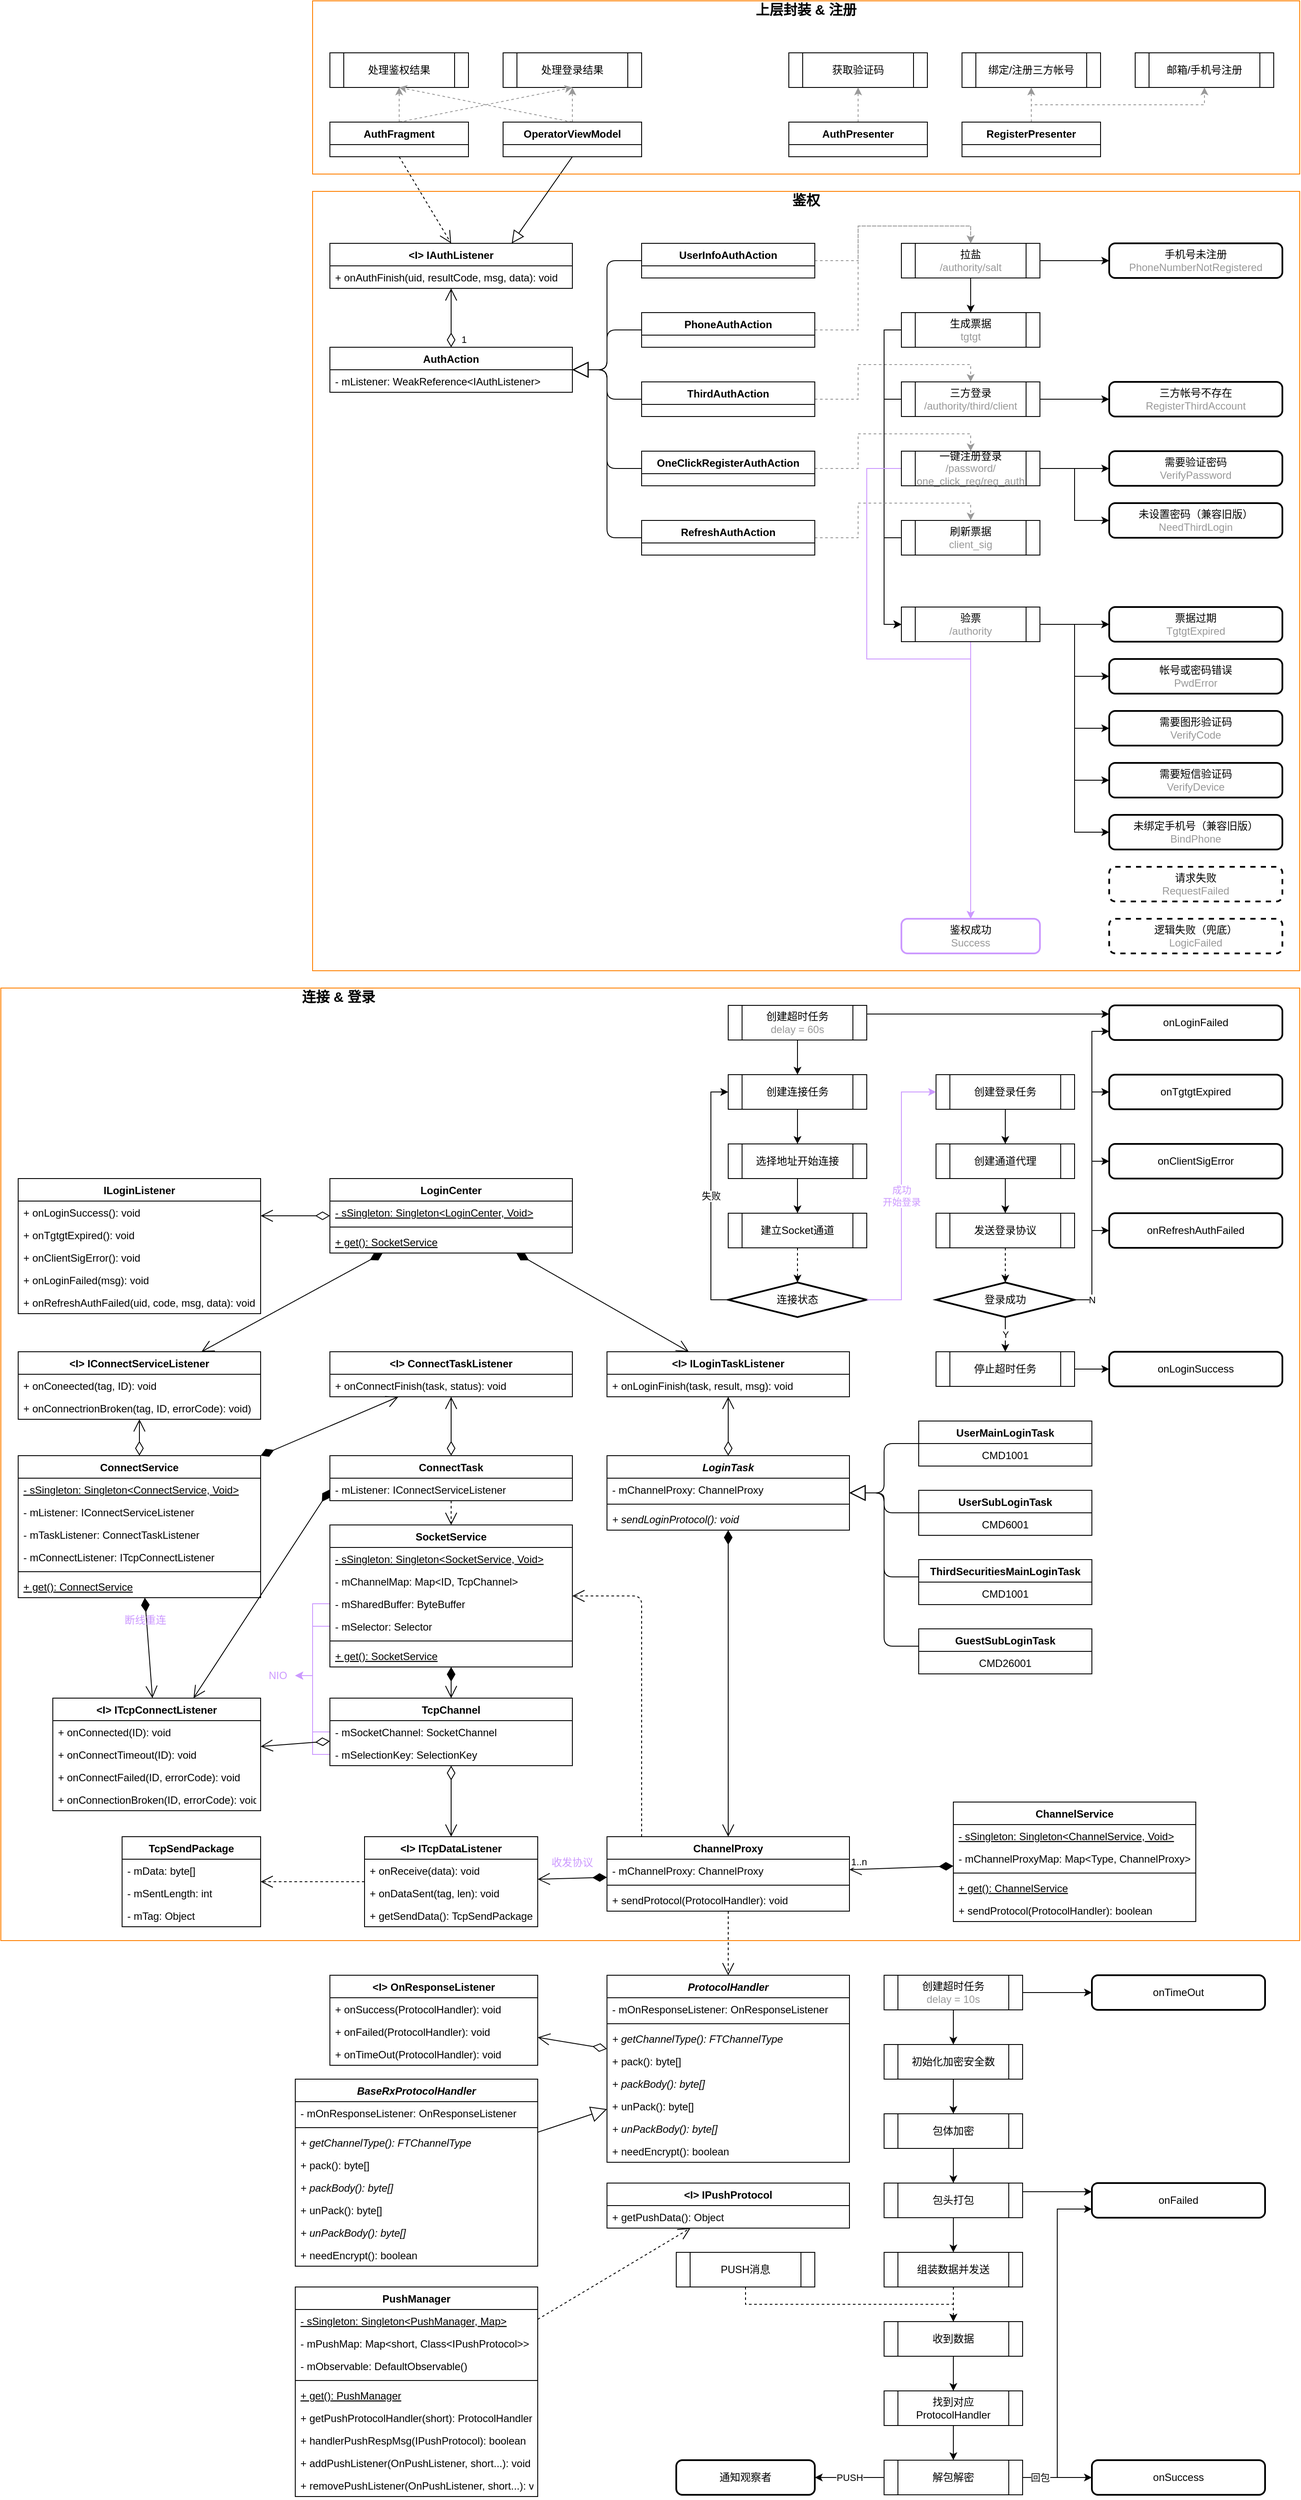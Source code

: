 <mxfile version="13.7.1" type="github">
  <diagram id="uDWWmamGiqc_AUkZqDZm" name="Page-1">
    <mxGraphModel dx="2249" dy="1931" grid="1" gridSize="10" guides="1" tooltips="1" connect="1" arrows="1" fold="1" page="1" pageScale="1" pageWidth="827" pageHeight="1169" math="0" shadow="0">
      <root>
        <mxCell id="0" />
        <mxCell id="1" parent="0" />
        <mxCell id="5B5072rG3pJTITi0nGhi-347" value="" style="rounded=0;whiteSpace=wrap;html=1;strokeWidth=1;fillColor=none;strokeColor=#FF8000;" vertex="1" parent="1">
          <mxGeometry x="-740" y="20" width="1500" height="1100" as="geometry" />
        </mxCell>
        <mxCell id="5B5072rG3pJTITi0nGhi-217" style="edgeStyle=orthogonalEdgeStyle;rounded=0;orthogonalLoop=1;jettySize=auto;html=1;exitX=0;exitY=0.5;exitDx=0;exitDy=0;entryX=1;entryY=0.5;entryDx=0;entryDy=0;strokeColor=#CC99FF;" edge="1" parent="1" source="5B5072rG3pJTITi0nGhi-186" target="5B5072rG3pJTITi0nGhi-216">
          <mxGeometry relative="1" as="geometry" />
        </mxCell>
        <mxCell id="5B5072rG3pJTITi0nGhi-218" style="edgeStyle=orthogonalEdgeStyle;rounded=0;orthogonalLoop=1;jettySize=auto;html=1;exitX=0;exitY=0.5;exitDx=0;exitDy=0;entryX=1;entryY=0.5;entryDx=0;entryDy=0;strokeColor=#CC99FF;" edge="1" parent="1" source="5B5072rG3pJTITi0nGhi-187" target="5B5072rG3pJTITi0nGhi-216">
          <mxGeometry relative="1" as="geometry" />
        </mxCell>
        <mxCell id="5B5072rG3pJTITi0nGhi-219" style="edgeStyle=orthogonalEdgeStyle;rounded=0;orthogonalLoop=1;jettySize=auto;html=1;exitX=0;exitY=0.5;exitDx=0;exitDy=0;entryX=1;entryY=0.5;entryDx=0;entryDy=0;strokeColor=#CC99FF;" edge="1" parent="1" source="5B5072rG3pJTITi0nGhi-189" target="5B5072rG3pJTITi0nGhi-216">
          <mxGeometry relative="1" as="geometry" />
        </mxCell>
        <mxCell id="5B5072rG3pJTITi0nGhi-220" style="edgeStyle=orthogonalEdgeStyle;rounded=0;orthogonalLoop=1;jettySize=auto;html=1;exitX=0;exitY=0.5;exitDx=0;exitDy=0;entryX=1;entryY=0.5;entryDx=0;entryDy=0;strokeColor=#CC99FF;" edge="1" parent="1" source="5B5072rG3pJTITi0nGhi-190" target="5B5072rG3pJTITi0nGhi-216">
          <mxGeometry relative="1" as="geometry" />
        </mxCell>
        <mxCell id="5B5072rG3pJTITi0nGhi-107" value="" style="rounded=0;whiteSpace=wrap;html=1;strokeWidth=1;fillColor=none;strokeColor=#FF8000;" vertex="1" parent="1">
          <mxGeometry x="-380" y="-900" width="1140" height="900" as="geometry" />
        </mxCell>
        <mxCell id="5B5072rG3pJTITi0nGhi-51" value="&lt;div&gt;手机号未注册&lt;br&gt;&lt;font color=&quot;#999999&quot;&gt;PhoneNumberNotRegistered&lt;/font&gt;&lt;br&gt;&lt;/div&gt;" style="rounded=1;whiteSpace=wrap;html=1;absoluteArcSize=1;arcSize=14;strokeWidth=2;fillColor=none;" vertex="1" parent="1">
          <mxGeometry x="540" y="-840" width="200" height="40" as="geometry" />
        </mxCell>
        <mxCell id="5B5072rG3pJTITi0nGhi-125" style="edgeStyle=orthogonalEdgeStyle;rounded=0;orthogonalLoop=1;jettySize=auto;html=1;exitX=1;exitY=0.5;exitDx=0;exitDy=0;entryX=0.5;entryY=0;entryDx=0;entryDy=0;dashed=1;strokeColor=#999999;" edge="1" parent="1" source="5B5072rG3pJTITi0nGhi-120" target="5B5072rG3pJTITi0nGhi-86">
          <mxGeometry relative="1" as="geometry" />
        </mxCell>
        <mxCell id="5B5072rG3pJTITi0nGhi-52" value="&lt;div&gt;请求失败&lt;/div&gt;&lt;div&gt;&lt;font color=&quot;#999999&quot;&gt;RequestFailed&lt;/font&gt;&lt;br&gt;&lt;/div&gt;" style="rounded=1;whiteSpace=wrap;html=1;absoluteArcSize=1;arcSize=14;strokeWidth=2;fillColor=none;dashed=1;" vertex="1" parent="1">
          <mxGeometry x="540" y="-120" width="200" height="40" as="geometry" />
        </mxCell>
        <mxCell id="5B5072rG3pJTITi0nGhi-126" style="edgeStyle=orthogonalEdgeStyle;rounded=0;orthogonalLoop=1;jettySize=auto;html=1;exitX=1;exitY=0.5;exitDx=0;exitDy=0;entryX=0.5;entryY=0;entryDx=0;entryDy=0;dashed=1;strokeColor=#999999;" edge="1" parent="1" source="5B5072rG3pJTITi0nGhi-121" target="5B5072rG3pJTITi0nGhi-94">
          <mxGeometry relative="1" as="geometry" />
        </mxCell>
        <mxCell id="5B5072rG3pJTITi0nGhi-53" value="&lt;div&gt;逻辑失败（兜底）&lt;br&gt;&lt;font color=&quot;#999999&quot;&gt;LogicFailed&lt;/font&gt;&lt;br&gt;&lt;/div&gt;" style="rounded=1;whiteSpace=wrap;html=1;absoluteArcSize=1;arcSize=14;strokeWidth=2;fillColor=none;dashed=1;" vertex="1" parent="1">
          <mxGeometry x="540" y="-60" width="200" height="40" as="geometry" />
        </mxCell>
        <mxCell id="5B5072rG3pJTITi0nGhi-66" value="" style="edgeStyle=orthogonalEdgeStyle;rounded=0;orthogonalLoop=1;jettySize=auto;html=1;exitX=0.5;exitY=1;exitDx=0;exitDy=0;entryX=0.5;entryY=0;entryDx=0;entryDy=0;" edge="1" parent="1" source="5B5072rG3pJTITi0nGhi-64" target="5B5072rG3pJTITi0nGhi-65">
          <mxGeometry relative="1" as="geometry" />
        </mxCell>
        <mxCell id="5B5072rG3pJTITi0nGhi-69" value="" style="edgeStyle=orthogonalEdgeStyle;rounded=0;orthogonalLoop=1;jettySize=auto;html=1;exitX=1;exitY=0.5;exitDx=0;exitDy=0;entryX=0;entryY=0.5;entryDx=0;entryDy=0;" edge="1" parent="1" source="5B5072rG3pJTITi0nGhi-64" target="5B5072rG3pJTITi0nGhi-51">
          <mxGeometry relative="1" as="geometry">
            <mxPoint as="offset" />
          </mxGeometry>
        </mxCell>
        <mxCell id="5B5072rG3pJTITi0nGhi-64" value="拉盐&lt;br&gt;&lt;font color=&quot;#999999&quot;&gt;/authority/salt&lt;/font&gt;" style="shape=process;whiteSpace=wrap;html=1;backgroundOutline=1;strokeWidth=1;fillColor=none;" vertex="1" parent="1">
          <mxGeometry x="300" y="-840" width="160" height="40" as="geometry" />
        </mxCell>
        <mxCell id="5B5072rG3pJTITi0nGhi-90" style="edgeStyle=orthogonalEdgeStyle;rounded=0;orthogonalLoop=1;jettySize=auto;html=1;exitX=0;exitY=0.5;exitDx=0;exitDy=0;entryX=0;entryY=0.5;entryDx=0;entryDy=0;" edge="1" parent="1" source="5B5072rG3pJTITi0nGhi-65" target="5B5072rG3pJTITi0nGhi-67">
          <mxGeometry relative="1" as="geometry" />
        </mxCell>
        <mxCell id="5B5072rG3pJTITi0nGhi-65" value="生成票据&lt;br&gt;&lt;font color=&quot;#999999&quot;&gt;tgtgt&lt;/font&gt;" style="shape=process;whiteSpace=wrap;html=1;backgroundOutline=1;strokeWidth=1;fillColor=none;" vertex="1" parent="1">
          <mxGeometry x="300" y="-760" width="160" height="40" as="geometry" />
        </mxCell>
        <mxCell id="5B5072rG3pJTITi0nGhi-73" style="edgeStyle=orthogonalEdgeStyle;rounded=0;orthogonalLoop=1;jettySize=auto;html=1;exitX=1;exitY=0.5;exitDx=0;exitDy=0;entryX=0;entryY=0.5;entryDx=0;entryDy=0;" edge="1" parent="1" source="5B5072rG3pJTITi0nGhi-67" target="5B5072rG3pJTITi0nGhi-72">
          <mxGeometry relative="1" as="geometry" />
        </mxCell>
        <mxCell id="5B5072rG3pJTITi0nGhi-81" style="edgeStyle=orthogonalEdgeStyle;rounded=0;orthogonalLoop=1;jettySize=auto;html=1;exitX=1;exitY=0.5;exitDx=0;exitDy=0;entryX=0;entryY=0.5;entryDx=0;entryDy=0;" edge="1" parent="1" source="5B5072rG3pJTITi0nGhi-67" target="5B5072rG3pJTITi0nGhi-74">
          <mxGeometry relative="1" as="geometry" />
        </mxCell>
        <mxCell id="5B5072rG3pJTITi0nGhi-93" value="" style="edgeStyle=orthogonalEdgeStyle;rounded=0;orthogonalLoop=1;jettySize=auto;html=1;" edge="1" parent="1" source="5B5072rG3pJTITi0nGhi-67" target="5B5072rG3pJTITi0nGhi-72">
          <mxGeometry relative="1" as="geometry" />
        </mxCell>
        <mxCell id="5B5072rG3pJTITi0nGhi-104" style="edgeStyle=orthogonalEdgeStyle;rounded=0;orthogonalLoop=1;jettySize=auto;html=1;exitX=0.5;exitY=1;exitDx=0;exitDy=0;entryX=0.5;entryY=0;entryDx=0;entryDy=0;strokeColor=#CC99FF;" edge="1" parent="1" source="5B5072rG3pJTITi0nGhi-67" target="5B5072rG3pJTITi0nGhi-95">
          <mxGeometry relative="1" as="geometry" />
        </mxCell>
        <mxCell id="5B5072rG3pJTITi0nGhi-67" value="验票&lt;br&gt;&lt;font color=&quot;#999999&quot;&gt;/authority&lt;/font&gt;" style="shape=process;whiteSpace=wrap;html=1;backgroundOutline=1;strokeWidth=1;fillColor=none;" vertex="1" parent="1">
          <mxGeometry x="300" y="-420" width="160" height="40" as="geometry" />
        </mxCell>
        <mxCell id="5B5072rG3pJTITi0nGhi-72" value="&lt;div&gt;票据过期&lt;br&gt;&lt;font color=&quot;#999999&quot;&gt;TgtgtExpired&lt;/font&gt;&lt;br&gt;&lt;/div&gt;" style="rounded=1;whiteSpace=wrap;html=1;absoluteArcSize=1;arcSize=14;strokeWidth=2;fillColor=none;" vertex="1" parent="1">
          <mxGeometry x="540" y="-420" width="200" height="40" as="geometry" />
        </mxCell>
        <mxCell id="5B5072rG3pJTITi0nGhi-74" value="&lt;div&gt;帐号或密码错误&lt;/div&gt;&lt;font color=&quot;#999999&quot;&gt;PwdError&lt;br&gt;&lt;/font&gt;" style="rounded=1;whiteSpace=wrap;html=1;absoluteArcSize=1;arcSize=14;strokeWidth=2;fillColor=none;" vertex="1" parent="1">
          <mxGeometry x="540" y="-360" width="200" height="40" as="geometry" />
        </mxCell>
        <mxCell id="5B5072rG3pJTITi0nGhi-75" value="&lt;div&gt;需要图形验证码&lt;/div&gt;&lt;font color=&quot;#999999&quot;&gt;VerifyCode&lt;br&gt;&lt;/font&gt;" style="rounded=1;whiteSpace=wrap;html=1;absoluteArcSize=1;arcSize=14;strokeWidth=2;fillColor=none;" vertex="1" parent="1">
          <mxGeometry x="540" y="-300" width="200" height="40" as="geometry" />
        </mxCell>
        <mxCell id="5B5072rG3pJTITi0nGhi-76" value="&lt;div&gt;需要短信验证码&lt;/div&gt;&lt;font color=&quot;#999999&quot;&gt;VerifyDevice&lt;br&gt;&lt;/font&gt;" style="rounded=1;whiteSpace=wrap;html=1;absoluteArcSize=1;arcSize=14;strokeWidth=2;fillColor=none;" vertex="1" parent="1">
          <mxGeometry x="540" y="-240" width="200" height="40" as="geometry" />
        </mxCell>
        <mxCell id="5B5072rG3pJTITi0nGhi-77" value="&lt;div&gt;未绑定手机号（兼容旧版）&lt;/div&gt;&lt;font color=&quot;#999999&quot;&gt;BindPhone&lt;br&gt;&lt;/font&gt;" style="rounded=1;whiteSpace=wrap;html=1;absoluteArcSize=1;arcSize=14;strokeWidth=2;fillColor=none;" vertex="1" parent="1">
          <mxGeometry x="540" y="-180" width="200" height="40" as="geometry" />
        </mxCell>
        <mxCell id="5B5072rG3pJTITi0nGhi-82" style="edgeStyle=orthogonalEdgeStyle;rounded=0;orthogonalLoop=1;jettySize=auto;html=1;exitX=1;exitY=0.5;exitDx=0;exitDy=0;entryX=0;entryY=0.5;entryDx=0;entryDy=0;" edge="1" parent="1" source="5B5072rG3pJTITi0nGhi-67" target="5B5072rG3pJTITi0nGhi-75">
          <mxGeometry relative="1" as="geometry" />
        </mxCell>
        <mxCell id="5B5072rG3pJTITi0nGhi-83" style="edgeStyle=orthogonalEdgeStyle;rounded=0;orthogonalLoop=1;jettySize=auto;html=1;exitX=1;exitY=0.5;exitDx=0;exitDy=0;entryX=0;entryY=0.5;entryDx=0;entryDy=0;" edge="1" parent="1" source="5B5072rG3pJTITi0nGhi-67" target="5B5072rG3pJTITi0nGhi-76">
          <mxGeometry relative="1" as="geometry" />
        </mxCell>
        <mxCell id="5B5072rG3pJTITi0nGhi-84" value="" style="edgeStyle=orthogonalEdgeStyle;rounded=0;orthogonalLoop=1;jettySize=auto;html=1;exitX=1;exitY=0.5;exitDx=0;exitDy=0;entryX=0;entryY=0.5;entryDx=0;entryDy=0;" edge="1" parent="1" source="5B5072rG3pJTITi0nGhi-67" target="5B5072rG3pJTITi0nGhi-77">
          <mxGeometry x="-0.875" relative="1" as="geometry">
            <mxPoint as="offset" />
          </mxGeometry>
        </mxCell>
        <mxCell id="5B5072rG3pJTITi0nGhi-91" style="edgeStyle=orthogonalEdgeStyle;rounded=0;orthogonalLoop=1;jettySize=auto;html=1;exitX=0;exitY=0.5;exitDx=0;exitDy=0;entryX=0;entryY=0.5;entryDx=0;entryDy=0;" edge="1" parent="1" source="5B5072rG3pJTITi0nGhi-86" target="5B5072rG3pJTITi0nGhi-67">
          <mxGeometry relative="1" as="geometry" />
        </mxCell>
        <mxCell id="5B5072rG3pJTITi0nGhi-92" value="" style="edgeStyle=orthogonalEdgeStyle;rounded=0;orthogonalLoop=1;jettySize=auto;html=1;exitX=1;exitY=0.5;exitDx=0;exitDy=0;entryX=0;entryY=0.5;entryDx=0;entryDy=0;" edge="1" parent="1" source="5B5072rG3pJTITi0nGhi-86" target="5B5072rG3pJTITi0nGhi-89">
          <mxGeometry relative="1" as="geometry" />
        </mxCell>
        <mxCell id="5B5072rG3pJTITi0nGhi-86" value="三方登录&lt;br&gt;&lt;font color=&quot;#999999&quot;&gt;/authority/third/client&lt;/font&gt;" style="shape=process;whiteSpace=wrap;html=1;backgroundOutline=1;strokeWidth=1;fillColor=none;" vertex="1" parent="1">
          <mxGeometry x="300" y="-680" width="160" height="40" as="geometry" />
        </mxCell>
        <mxCell id="5B5072rG3pJTITi0nGhi-89" value="&lt;div&gt;三方帐号不存在&lt;br&gt;&lt;font color=&quot;#999999&quot;&gt;RegisterThirdAccount&lt;/font&gt;&lt;br&gt;&lt;/div&gt;" style="rounded=1;whiteSpace=wrap;html=1;absoluteArcSize=1;arcSize=14;strokeWidth=2;fillColor=none;" vertex="1" parent="1">
          <mxGeometry x="540" y="-680" width="200" height="40" as="geometry" />
        </mxCell>
        <mxCell id="5B5072rG3pJTITi0nGhi-99" style="edgeStyle=orthogonalEdgeStyle;rounded=0;orthogonalLoop=1;jettySize=auto;html=1;exitX=1;exitY=0.5;exitDx=0;exitDy=0;entryX=0;entryY=0.5;entryDx=0;entryDy=0;" edge="1" parent="1" source="5B5072rG3pJTITi0nGhi-94" target="5B5072rG3pJTITi0nGhi-96">
          <mxGeometry relative="1" as="geometry" />
        </mxCell>
        <mxCell id="5B5072rG3pJTITi0nGhi-101" style="edgeStyle=orthogonalEdgeStyle;rounded=0;orthogonalLoop=1;jettySize=auto;html=1;exitX=1;exitY=0.5;exitDx=0;exitDy=0;entryX=0;entryY=0.5;entryDx=0;entryDy=0;" edge="1" parent="1" source="5B5072rG3pJTITi0nGhi-94" target="5B5072rG3pJTITi0nGhi-98">
          <mxGeometry relative="1" as="geometry" />
        </mxCell>
        <mxCell id="5B5072rG3pJTITi0nGhi-105" style="edgeStyle=orthogonalEdgeStyle;rounded=0;orthogonalLoop=1;jettySize=auto;html=1;exitX=0;exitY=0.5;exitDx=0;exitDy=0;entryX=0.5;entryY=0;entryDx=0;entryDy=0;strokeColor=#CC99FF;" edge="1" parent="1" source="5B5072rG3pJTITi0nGhi-94" target="5B5072rG3pJTITi0nGhi-95">
          <mxGeometry relative="1" as="geometry">
            <Array as="points">
              <mxPoint x="260" y="-580" />
              <mxPoint x="260" y="-360" />
              <mxPoint x="380" y="-360" />
            </Array>
          </mxGeometry>
        </mxCell>
        <mxCell id="5B5072rG3pJTITi0nGhi-94" value="一键注册登录&lt;br&gt;&lt;font color=&quot;#999999&quot;&gt;/password/&lt;br&gt;one_click_reg/reg_auth&lt;/font&gt;" style="shape=process;whiteSpace=wrap;html=1;backgroundOutline=1;strokeWidth=1;fillColor=none;" vertex="1" parent="1">
          <mxGeometry x="300" y="-600" width="160" height="40" as="geometry" />
        </mxCell>
        <mxCell id="5B5072rG3pJTITi0nGhi-95" value="&lt;div&gt;鉴权成功&lt;br&gt;&lt;font color=&quot;#999999&quot;&gt;Success&lt;/font&gt;&lt;br&gt;&lt;/div&gt;" style="rounded=1;whiteSpace=wrap;html=1;absoluteArcSize=1;arcSize=14;strokeWidth=2;fillColor=none;strokeColor=#CC99FF;" vertex="1" parent="1">
          <mxGeometry x="300" y="-60" width="160" height="40" as="geometry" />
        </mxCell>
        <mxCell id="5B5072rG3pJTITi0nGhi-96" value="&lt;div&gt;需要验证密码&lt;/div&gt;&lt;font color=&quot;#999999&quot;&gt;VerifyPassword&lt;br&gt;&lt;/font&gt;" style="rounded=1;whiteSpace=wrap;html=1;absoluteArcSize=1;arcSize=14;strokeWidth=2;fillColor=none;" vertex="1" parent="1">
          <mxGeometry x="540" y="-600" width="200" height="40" as="geometry" />
        </mxCell>
        <mxCell id="5B5072rG3pJTITi0nGhi-98" value="&lt;div&gt;未设置密码（兼容旧版）&lt;/div&gt;&lt;font color=&quot;#999999&quot;&gt;NeedThirdLogin&lt;br&gt;&lt;/font&gt;" style="rounded=1;whiteSpace=wrap;html=1;absoluteArcSize=1;arcSize=14;strokeWidth=2;fillColor=none;" vertex="1" parent="1">
          <mxGeometry x="540" y="-540" width="200" height="40" as="geometry" />
        </mxCell>
        <mxCell id="5B5072rG3pJTITi0nGhi-103" style="edgeStyle=orthogonalEdgeStyle;rounded=0;orthogonalLoop=1;jettySize=auto;html=1;exitX=0;exitY=0.5;exitDx=0;exitDy=0;entryX=0;entryY=0.5;entryDx=0;entryDy=0;" edge="1" parent="1" source="5B5072rG3pJTITi0nGhi-102" target="5B5072rG3pJTITi0nGhi-67">
          <mxGeometry relative="1" as="geometry" />
        </mxCell>
        <mxCell id="5B5072rG3pJTITi0nGhi-102" value="刷新票据&lt;br&gt;&lt;font color=&quot;#999999&quot;&gt;client_sig&lt;/font&gt;" style="shape=process;whiteSpace=wrap;html=1;backgroundOutline=1;strokeWidth=1;fillColor=none;" vertex="1" parent="1">
          <mxGeometry x="300" y="-520" width="160" height="40" as="geometry" />
        </mxCell>
        <mxCell id="5B5072rG3pJTITi0nGhi-108" value="&lt;b&gt;&lt;font style=&quot;font-size: 16px&quot;&gt;鉴权&lt;/font&gt;&lt;/b&gt;" style="text;html=1;strokeColor=none;fillColor=none;align=center;verticalAlign=middle;whiteSpace=wrap;rounded=0;" vertex="1" parent="1">
          <mxGeometry x="-380" y="-900" width="1140" height="20" as="geometry" />
        </mxCell>
        <mxCell id="5B5072rG3pJTITi0nGhi-115" value="1" style="endArrow=open;html=1;endSize=12;startArrow=diamondThin;startSize=14;startFill=0;edgeStyle=orthogonalEdgeStyle;align=left;verticalAlign=bottom;exitX=0.5;exitY=0;exitDx=0;exitDy=0;" edge="1" parent="1" source="5B5072rG3pJTITi0nGhi-109" target="5B5072rG3pJTITi0nGhi-113">
          <mxGeometry x="-1" y="-10" relative="1" as="geometry">
            <mxPoint x="70" y="-610" as="sourcePoint" />
            <mxPoint x="230" y="-610" as="targetPoint" />
            <mxPoint as="offset" />
          </mxGeometry>
        </mxCell>
        <mxCell id="5B5072rG3pJTITi0nGhi-123" style="edgeStyle=orthogonalEdgeStyle;rounded=0;orthogonalLoop=1;jettySize=auto;html=1;exitX=1;exitY=0.5;exitDx=0;exitDy=0;entryX=0.5;entryY=0;entryDx=0;entryDy=0;dashed=1;strokeColor=#999999;" edge="1" parent="1" source="5B5072rG3pJTITi0nGhi-116" target="5B5072rG3pJTITi0nGhi-64">
          <mxGeometry relative="1" as="geometry" />
        </mxCell>
        <mxCell id="5B5072rG3pJTITi0nGhi-127" style="edgeStyle=orthogonalEdgeStyle;rounded=0;orthogonalLoop=1;jettySize=auto;html=1;exitX=1;exitY=0.5;exitDx=0;exitDy=0;entryX=0.5;entryY=0;entryDx=0;entryDy=0;dashed=1;strokeColor=#999999;" edge="1" parent="1" source="5B5072rG3pJTITi0nGhi-122" target="5B5072rG3pJTITi0nGhi-102">
          <mxGeometry relative="1" as="geometry" />
        </mxCell>
        <mxCell id="5B5072rG3pJTITi0nGhi-124" style="edgeStyle=orthogonalEdgeStyle;rounded=0;orthogonalLoop=1;jettySize=auto;html=1;exitX=1;exitY=0.5;exitDx=0;exitDy=0;entryX=0.5;entryY=0;entryDx=0;entryDy=0;dashed=1;strokeColor=#999999;" edge="1" parent="1" source="5B5072rG3pJTITi0nGhi-118" target="5B5072rG3pJTITi0nGhi-64">
          <mxGeometry relative="1" as="geometry" />
        </mxCell>
        <mxCell id="5B5072rG3pJTITi0nGhi-128" value="" style="endArrow=block;endSize=16;endFill=0;html=1;strokeColor=#000000;exitX=0;exitY=0.5;exitDx=0;exitDy=0;edgeStyle=orthogonalEdgeStyle;entryX=1;entryY=0.5;entryDx=0;entryDy=0;" edge="1" parent="1" source="5B5072rG3pJTITi0nGhi-116" target="5B5072rG3pJTITi0nGhi-109">
          <mxGeometry width="160" relative="1" as="geometry">
            <mxPoint x="-430" y="-590" as="sourcePoint" />
            <mxPoint x="-270" y="-590" as="targetPoint" />
          </mxGeometry>
        </mxCell>
        <mxCell id="5B5072rG3pJTITi0nGhi-129" value="" style="endArrow=block;endSize=16;endFill=0;html=1;strokeColor=#000000;exitX=0;exitY=0.5;exitDx=0;exitDy=0;edgeStyle=orthogonalEdgeStyle;entryX=1;entryY=0.5;entryDx=0;entryDy=0;" edge="1" parent="1" source="5B5072rG3pJTITi0nGhi-118" target="5B5072rG3pJTITi0nGhi-109">
          <mxGeometry width="160" relative="1" as="geometry">
            <mxPoint x="-430" y="-590" as="sourcePoint" />
            <mxPoint x="-270" y="-590" as="targetPoint" />
          </mxGeometry>
        </mxCell>
        <mxCell id="5B5072rG3pJTITi0nGhi-130" value="" style="endArrow=block;endSize=16;endFill=0;html=1;strokeColor=#000000;exitX=0;exitY=0.5;exitDx=0;exitDy=0;edgeStyle=orthogonalEdgeStyle;entryX=1;entryY=0.5;entryDx=0;entryDy=0;" edge="1" parent="1" source="5B5072rG3pJTITi0nGhi-120" target="5B5072rG3pJTITi0nGhi-109">
          <mxGeometry width="160" relative="1" as="geometry">
            <mxPoint x="-430" y="-590" as="sourcePoint" />
            <mxPoint x="-270" y="-590" as="targetPoint" />
          </mxGeometry>
        </mxCell>
        <mxCell id="5B5072rG3pJTITi0nGhi-131" value="" style="endArrow=block;endSize=16;endFill=0;html=1;strokeColor=#000000;exitX=0;exitY=0.5;exitDx=0;exitDy=0;edgeStyle=orthogonalEdgeStyle;entryX=1;entryY=0.5;entryDx=0;entryDy=0;" edge="1" parent="1" source="5B5072rG3pJTITi0nGhi-121" target="5B5072rG3pJTITi0nGhi-109">
          <mxGeometry width="160" relative="1" as="geometry">
            <mxPoint x="-430" y="-590" as="sourcePoint" />
            <mxPoint x="-270" y="-590" as="targetPoint" />
          </mxGeometry>
        </mxCell>
        <mxCell id="5B5072rG3pJTITi0nGhi-132" value="" style="endArrow=block;endSize=16;endFill=0;html=1;strokeColor=#000000;exitX=0;exitY=0.5;exitDx=0;exitDy=0;edgeStyle=orthogonalEdgeStyle;entryX=1;entryY=0.5;entryDx=0;entryDy=0;" edge="1" parent="1" source="5B5072rG3pJTITi0nGhi-122" target="5B5072rG3pJTITi0nGhi-109">
          <mxGeometry width="160" relative="1" as="geometry">
            <mxPoint x="-430" y="-590" as="sourcePoint" />
            <mxPoint x="-270" y="-590" as="targetPoint" />
          </mxGeometry>
        </mxCell>
        <mxCell id="5B5072rG3pJTITi0nGhi-142" value="" style="endArrow=open;endSize=12;dashed=1;html=1;exitX=0.5;exitY=1;exitDx=0;exitDy=0;" edge="1" parent="1" source="5B5072rG3pJTITi0nGhi-133">
          <mxGeometry width="160" relative="1" as="geometry">
            <mxPoint x="-540" y="-910" as="sourcePoint" />
            <mxPoint x="-220" y="-840" as="targetPoint" />
          </mxGeometry>
        </mxCell>
        <mxCell id="5B5072rG3pJTITi0nGhi-143" value="" style="endArrow=block;endFill=0;endSize=12;html=1;strokeColor=#000000;exitX=0.5;exitY=1;exitDx=0;exitDy=0;" edge="1" parent="1" source="5B5072rG3pJTITi0nGhi-140">
          <mxGeometry width="160" relative="1" as="geometry">
            <mxPoint x="-510" y="-860" as="sourcePoint" />
            <mxPoint x="-150" y="-840" as="targetPoint" />
          </mxGeometry>
        </mxCell>
        <mxCell id="5B5072rG3pJTITi0nGhi-147" value="获取验证码" style="shape=process;whiteSpace=wrap;html=1;backgroundOutline=1;strokeWidth=1;fillColor=none;" vertex="1" parent="1">
          <mxGeometry x="170" y="-1060" width="160" height="40" as="geometry" />
        </mxCell>
        <mxCell id="5B5072rG3pJTITi0nGhi-148" value="绑定/注册三方帐号" style="shape=process;whiteSpace=wrap;html=1;backgroundOutline=1;strokeWidth=1;fillColor=none;" vertex="1" parent="1">
          <mxGeometry x="370" y="-1060" width="160" height="40" as="geometry" />
        </mxCell>
        <mxCell id="5B5072rG3pJTITi0nGhi-149" value="邮箱/手机号注册" style="shape=process;whiteSpace=wrap;html=1;backgroundOutline=1;strokeWidth=1;fillColor=none;" vertex="1" parent="1">
          <mxGeometry x="570" y="-1060" width="160" height="40" as="geometry" />
        </mxCell>
        <mxCell id="5B5072rG3pJTITi0nGhi-150" style="edgeStyle=orthogonalEdgeStyle;rounded=0;orthogonalLoop=1;jettySize=auto;html=1;exitX=0.5;exitY=0;exitDx=0;exitDy=0;entryX=0.5;entryY=1;entryDx=0;entryDy=0;dashed=1;strokeColor=#999999;" edge="1" parent="1" source="5B5072rG3pJTITi0nGhi-145" target="5B5072rG3pJTITi0nGhi-147">
          <mxGeometry relative="1" as="geometry" />
        </mxCell>
        <mxCell id="5B5072rG3pJTITi0nGhi-151" style="edgeStyle=orthogonalEdgeStyle;rounded=0;orthogonalLoop=1;jettySize=auto;html=1;exitX=0.5;exitY=0;exitDx=0;exitDy=0;entryX=0.5;entryY=1;entryDx=0;entryDy=0;dashed=1;strokeColor=#999999;" edge="1" parent="1" source="5B5072rG3pJTITi0nGhi-146" target="5B5072rG3pJTITi0nGhi-148">
          <mxGeometry relative="1" as="geometry" />
        </mxCell>
        <mxCell id="5B5072rG3pJTITi0nGhi-152" style="edgeStyle=orthogonalEdgeStyle;rounded=0;orthogonalLoop=1;jettySize=auto;html=1;exitX=0.5;exitY=0;exitDx=0;exitDy=0;entryX=0.5;entryY=1;entryDx=0;entryDy=0;dashed=1;strokeColor=#999999;" edge="1" parent="1" source="5B5072rG3pJTITi0nGhi-146" target="5B5072rG3pJTITi0nGhi-149">
          <mxGeometry relative="1" as="geometry" />
        </mxCell>
        <mxCell id="5B5072rG3pJTITi0nGhi-153" value="处理鉴权结果" style="shape=process;whiteSpace=wrap;html=1;backgroundOutline=1;strokeWidth=1;fillColor=none;" vertex="1" parent="1">
          <mxGeometry x="-360" y="-1060" width="160" height="40" as="geometry" />
        </mxCell>
        <mxCell id="5B5072rG3pJTITi0nGhi-154" value="处理登录结果" style="shape=process;whiteSpace=wrap;html=1;backgroundOutline=1;strokeWidth=1;fillColor=none;" vertex="1" parent="1">
          <mxGeometry x="-160" y="-1060" width="160" height="40" as="geometry" />
        </mxCell>
        <mxCell id="5B5072rG3pJTITi0nGhi-156" style="edgeStyle=orthogonalEdgeStyle;rounded=0;orthogonalLoop=1;jettySize=auto;html=1;exitX=0.5;exitY=0;exitDx=0;exitDy=0;entryX=0.5;entryY=1;entryDx=0;entryDy=0;dashed=1;strokeColor=#999999;" edge="1" parent="1" source="5B5072rG3pJTITi0nGhi-133" target="5B5072rG3pJTITi0nGhi-153">
          <mxGeometry relative="1" as="geometry" />
        </mxCell>
        <mxCell id="5B5072rG3pJTITi0nGhi-157" style="rounded=0;orthogonalLoop=1;jettySize=auto;html=1;exitX=0.5;exitY=0;exitDx=0;exitDy=0;entryX=0.5;entryY=1;entryDx=0;entryDy=0;dashed=1;strokeColor=#999999;" edge="1" parent="1" source="5B5072rG3pJTITi0nGhi-140" target="5B5072rG3pJTITi0nGhi-153">
          <mxGeometry relative="1" as="geometry" />
        </mxCell>
        <mxCell id="5B5072rG3pJTITi0nGhi-158" style="edgeStyle=orthogonalEdgeStyle;rounded=0;orthogonalLoop=1;jettySize=auto;html=1;exitX=0.5;exitY=0;exitDx=0;exitDy=0;entryX=0.5;entryY=1;entryDx=0;entryDy=0;dashed=1;strokeColor=#999999;" edge="1" parent="1" source="5B5072rG3pJTITi0nGhi-140" target="5B5072rG3pJTITi0nGhi-154">
          <mxGeometry relative="1" as="geometry" />
        </mxCell>
        <mxCell id="5B5072rG3pJTITi0nGhi-159" style="rounded=0;orthogonalLoop=1;jettySize=auto;html=1;exitX=0.5;exitY=0;exitDx=0;exitDy=0;entryX=0.5;entryY=1;entryDx=0;entryDy=0;dashed=1;strokeColor=#999999;" edge="1" parent="1" source="5B5072rG3pJTITi0nGhi-133" target="5B5072rG3pJTITi0nGhi-154">
          <mxGeometry relative="1" as="geometry" />
        </mxCell>
        <mxCell id="5B5072rG3pJTITi0nGhi-161" value="" style="rounded=0;whiteSpace=wrap;html=1;strokeWidth=1;fillColor=none;strokeColor=#FF8000;" vertex="1" parent="1">
          <mxGeometry x="-380" y="-1120" width="1140" height="200" as="geometry" />
        </mxCell>
        <mxCell id="5B5072rG3pJTITi0nGhi-162" value="&lt;span style=&quot;font-size: 16px&quot;&gt;&lt;b&gt;上层封装 &amp;amp; 注册&lt;/b&gt;&lt;/span&gt;" style="text;html=1;strokeColor=none;fillColor=none;align=center;verticalAlign=middle;whiteSpace=wrap;rounded=0;" vertex="1" parent="1">
          <mxGeometry x="-380" y="-1120" width="1140" height="20" as="geometry" />
        </mxCell>
        <mxCell id="5B5072rG3pJTITi0nGhi-170" value="" style="endArrow=open;html=1;endSize=12;startArrow=diamondThin;startSize=14;startFill=0;edgeStyle=orthogonalEdgeStyle;align=left;verticalAlign=bottom;strokeColor=#000000;" edge="1" parent="1" source="5B5072rG3pJTITi0nGhi-165" target="5B5072rG3pJTITi0nGhi-167">
          <mxGeometry x="-1" y="-10" relative="1" as="geometry">
            <mxPoint x="-750" y="650" as="sourcePoint" />
            <mxPoint x="-590" y="650" as="targetPoint" />
            <mxPoint as="offset" />
          </mxGeometry>
        </mxCell>
        <mxCell id="5B5072rG3pJTITi0nGhi-177" value="" style="endArrow=open;html=1;endSize=12;startArrow=diamondThin;startSize=14;startFill=1;align=left;verticalAlign=bottom;strokeColor=#000000;exitX=1;exitY=0;exitDx=0;exitDy=0;" edge="1" parent="1" source="5B5072rG3pJTITi0nGhi-165" target="5B5072rG3pJTITi0nGhi-174">
          <mxGeometry x="-1" y="10" relative="1" as="geometry">
            <mxPoint x="-460" y="640" as="sourcePoint" />
            <mxPoint x="-300" y="640" as="targetPoint" />
            <mxPoint x="-4" y="8" as="offset" />
          </mxGeometry>
        </mxCell>
        <mxCell id="5B5072rG3pJTITi0nGhi-178" value="" style="endArrow=open;html=1;endSize=12;startArrow=diamondThin;startSize=14;startFill=0;edgeStyle=orthogonalEdgeStyle;align=left;verticalAlign=bottom;strokeColor=#000000;" edge="1" parent="1" source="5B5072rG3pJTITi0nGhi-172" target="5B5072rG3pJTITi0nGhi-174">
          <mxGeometry x="-1" y="-10" relative="1" as="geometry">
            <mxPoint x="-750" y="650" as="sourcePoint" />
            <mxPoint x="-590" y="650" as="targetPoint" />
            <mxPoint as="offset" />
          </mxGeometry>
        </mxCell>
        <mxCell id="5B5072rG3pJTITi0nGhi-191" value="" style="endArrow=open;html=1;endSize=12;startArrow=diamondThin;startSize=14;startFill=1;align=left;verticalAlign=bottom;strokeColor=#000000;" edge="1" parent="1" source="5B5072rG3pJTITi0nGhi-180" target="5B5072rG3pJTITi0nGhi-188">
          <mxGeometry x="-1" y="10" relative="1" as="geometry">
            <mxPoint x="-740" y="840" as="sourcePoint" />
            <mxPoint x="-580" y="840" as="targetPoint" />
            <mxPoint x="-4" y="8" as="offset" />
          </mxGeometry>
        </mxCell>
        <mxCell id="5B5072rG3pJTITi0nGhi-206" value="" style="endArrow=open;endSize=12;dashed=1;html=1;strokeColor=#000000;" edge="1" parent="1" source="5B5072rG3pJTITi0nGhi-197" target="5B5072rG3pJTITi0nGhi-202">
          <mxGeometry width="160" relative="1" as="geometry">
            <mxPoint x="-800" y="1140" as="sourcePoint" />
            <mxPoint x="-640" y="1140" as="targetPoint" />
          </mxGeometry>
        </mxCell>
        <mxCell id="5B5072rG3pJTITi0nGhi-207" value="" style="endArrow=open;html=1;endSize=12;startArrow=diamondThin;startSize=14;startFill=0;align=left;verticalAlign=bottom;strokeColor=#000000;" edge="1" parent="1" source="5B5072rG3pJTITi0nGhi-188" target="5B5072rG3pJTITi0nGhi-192">
          <mxGeometry x="-1" y="-10" relative="1" as="geometry">
            <mxPoint x="-750" y="650" as="sourcePoint" />
            <mxPoint x="-590" y="650" as="targetPoint" />
            <mxPoint as="offset" />
          </mxGeometry>
        </mxCell>
        <mxCell id="5B5072rG3pJTITi0nGhi-208" value="" style="endArrow=open;html=1;endSize=12;startArrow=diamondThin;startSize=14;startFill=0;align=left;verticalAlign=bottom;strokeColor=#000000;" edge="1" parent="1" source="5B5072rG3pJTITi0nGhi-188" target="5B5072rG3pJTITi0nGhi-197">
          <mxGeometry x="-1" y="-10" relative="1" as="geometry">
            <mxPoint x="-750" y="650" as="sourcePoint" />
            <mxPoint x="-590" y="650" as="targetPoint" />
            <mxPoint as="offset" />
          </mxGeometry>
        </mxCell>
        <mxCell id="5B5072rG3pJTITi0nGhi-209" value="" style="endArrow=open;endSize=12;dashed=1;html=1;strokeColor=#000000;" edge="1" parent="1" source="5B5072rG3pJTITi0nGhi-172" target="5B5072rG3pJTITi0nGhi-180">
          <mxGeometry width="160" relative="1" as="geometry">
            <mxPoint x="-470" y="670" as="sourcePoint" />
            <mxPoint x="-310" y="670" as="targetPoint" />
          </mxGeometry>
        </mxCell>
        <mxCell id="5B5072rG3pJTITi0nGhi-211" value="" style="endArrow=open;html=1;endSize=12;startArrow=diamondThin;startSize=14;startFill=1;align=left;verticalAlign=bottom;strokeColor=#000000;" edge="1" parent="1" source="5B5072rG3pJTITi0nGhi-165" target="5B5072rG3pJTITi0nGhi-192">
          <mxGeometry x="-1" y="10" relative="1" as="geometry">
            <mxPoint x="-460" y="640" as="sourcePoint" />
            <mxPoint x="-300" y="640" as="targetPoint" />
            <mxPoint x="-4" y="8" as="offset" />
          </mxGeometry>
        </mxCell>
        <mxCell id="5B5072rG3pJTITi0nGhi-215" value="&lt;font color=&quot;#cc99ff&quot;&gt;断线重连&lt;/font&gt;" style="text;html=1;strokeColor=none;fillColor=none;align=center;verticalAlign=middle;whiteSpace=wrap;rounded=0;" vertex="1" parent="1">
          <mxGeometry x="-603" y="740" width="60" height="20" as="geometry" />
        </mxCell>
        <mxCell id="5B5072rG3pJTITi0nGhi-216" value="&lt;font color=&quot;#cc99ff&quot;&gt;NIO&lt;/font&gt;" style="text;html=1;strokeColor=none;fillColor=none;align=center;verticalAlign=middle;whiteSpace=wrap;rounded=0;" vertex="1" parent="1">
          <mxGeometry x="-440" y="804" width="40" height="20" as="geometry" />
        </mxCell>
        <mxCell id="5B5072rG3pJTITi0nGhi-222" value="" style="endArrow=open;html=1;endSize=12;startArrow=diamondThin;startSize=14;startFill=1;align=left;verticalAlign=bottom;strokeColor=#000000;exitX=0;exitY=0.5;exitDx=0;exitDy=0;" edge="1" parent="1" source="5B5072rG3pJTITi0nGhi-173" target="5B5072rG3pJTITi0nGhi-192">
          <mxGeometry x="-1" y="10" relative="1" as="geometry">
            <mxPoint x="-460" y="640" as="sourcePoint" />
            <mxPoint x="-300" y="640" as="targetPoint" />
            <mxPoint x="-4" y="8" as="offset" />
          </mxGeometry>
        </mxCell>
        <mxCell id="5B5072rG3pJTITi0nGhi-233" value="" style="endArrow=open;html=1;endSize=12;startArrow=diamondThin;startSize=14;startFill=1;align=left;verticalAlign=bottom;strokeColor=#000000;" edge="1" parent="1" source="5B5072rG3pJTITi0nGhi-226" target="5B5072rG3pJTITi0nGhi-167">
          <mxGeometry x="-1" y="10" relative="1" as="geometry">
            <mxPoint x="-460" y="640" as="sourcePoint" />
            <mxPoint x="-300" y="640" as="targetPoint" />
            <mxPoint x="-4" y="8" as="offset" />
          </mxGeometry>
        </mxCell>
        <mxCell id="5B5072rG3pJTITi0nGhi-243" value="" style="endArrow=open;html=1;endSize=12;startArrow=diamondThin;startSize=14;startFill=0;edgeStyle=orthogonalEdgeStyle;align=left;verticalAlign=bottom;strokeColor=#000000;" edge="1" parent="1" source="5B5072rG3pJTITi0nGhi-236" target="5B5072rG3pJTITi0nGhi-240">
          <mxGeometry x="-1" y="-10" relative="1" as="geometry">
            <mxPoint x="290" y="490" as="sourcePoint" />
            <mxPoint x="450" y="490" as="targetPoint" />
            <mxPoint as="offset" />
          </mxGeometry>
        </mxCell>
        <mxCell id="5B5072rG3pJTITi0nGhi-244" value="" style="endArrow=open;html=1;endSize=12;startArrow=diamondThin;startSize=14;startFill=1;align=left;verticalAlign=bottom;strokeColor=#000000;" edge="1" parent="1" source="5B5072rG3pJTITi0nGhi-226" target="5B5072rG3pJTITi0nGhi-240">
          <mxGeometry x="-1" y="10" relative="1" as="geometry">
            <mxPoint x="580" y="480" as="sourcePoint" />
            <mxPoint x="740" y="480" as="targetPoint" />
            <mxPoint x="-4" y="8" as="offset" />
          </mxGeometry>
        </mxCell>
        <mxCell id="5B5072rG3pJTITi0nGhi-249" value="" style="endArrow=open;html=1;endSize=12;startArrow=diamondThin;startSize=14;startFill=1;align=left;verticalAlign=bottom;strokeColor=#000000;" edge="1" parent="1" source="5B5072rG3pJTITi0nGhi-236" target="5B5072rG3pJTITi0nGhi-245">
          <mxGeometry x="-1" y="10" relative="1" as="geometry">
            <mxPoint x="580" y="480" as="sourcePoint" />
            <mxPoint x="740" y="480" as="targetPoint" />
            <mxPoint x="-4" y="8" as="offset" />
          </mxGeometry>
        </mxCell>
        <mxCell id="5B5072rG3pJTITi0nGhi-275" style="edgeStyle=orthogonalEdgeStyle;rounded=0;orthogonalLoop=1;jettySize=auto;html=1;exitX=0.5;exitY=1;exitDx=0;exitDy=0;entryX=0.5;entryY=0;entryDx=0;entryDy=0;" edge="1" parent="1" source="5B5072rG3pJTITi0nGhi-271" target="5B5072rG3pJTITi0nGhi-272">
          <mxGeometry relative="1" as="geometry" />
        </mxCell>
        <mxCell id="5B5072rG3pJTITi0nGhi-271" value="创建连接任务" style="shape=process;whiteSpace=wrap;html=1;backgroundOutline=1;strokeWidth=1;fillColor=none;" vertex="1" parent="1">
          <mxGeometry x="100" y="120" width="160" height="40" as="geometry" />
        </mxCell>
        <mxCell id="5B5072rG3pJTITi0nGhi-276" style="edgeStyle=orthogonalEdgeStyle;rounded=0;orthogonalLoop=1;jettySize=auto;html=1;exitX=0.5;exitY=1;exitDx=0;exitDy=0;strokeColor=#000000;" edge="1" parent="1" source="5B5072rG3pJTITi0nGhi-272" target="5B5072rG3pJTITi0nGhi-273">
          <mxGeometry relative="1" as="geometry" />
        </mxCell>
        <mxCell id="5B5072rG3pJTITi0nGhi-272" value="选择地址开始连接" style="shape=process;whiteSpace=wrap;html=1;backgroundOutline=1;strokeWidth=1;fillColor=none;" vertex="1" parent="1">
          <mxGeometry x="100" y="200" width="160" height="40" as="geometry" />
        </mxCell>
        <mxCell id="5B5072rG3pJTITi0nGhi-277" style="edgeStyle=orthogonalEdgeStyle;rounded=0;orthogonalLoop=1;jettySize=auto;html=1;exitX=0.5;exitY=1;exitDx=0;exitDy=0;strokeColor=#000000;dashed=1;" edge="1" parent="1" source="5B5072rG3pJTITi0nGhi-273" target="5B5072rG3pJTITi0nGhi-278">
          <mxGeometry relative="1" as="geometry" />
        </mxCell>
        <mxCell id="5B5072rG3pJTITi0nGhi-273" value="建立Socket通道" style="shape=process;whiteSpace=wrap;html=1;backgroundOutline=1;strokeWidth=1;fillColor=none;" vertex="1" parent="1">
          <mxGeometry x="100" y="280" width="160" height="40" as="geometry" />
        </mxCell>
        <mxCell id="5B5072rG3pJTITi0nGhi-284" style="edgeStyle=orthogonalEdgeStyle;rounded=0;orthogonalLoop=1;jettySize=auto;html=1;exitX=0.5;exitY=1;exitDx=0;exitDy=0;entryX=0.5;entryY=0;entryDx=0;entryDy=0;strokeColor=#000000;" edge="1" parent="1" source="5B5072rG3pJTITi0nGhi-274" target="5B5072rG3pJTITi0nGhi-283">
          <mxGeometry relative="1" as="geometry" />
        </mxCell>
        <mxCell id="5B5072rG3pJTITi0nGhi-274" value="创建登录任务" style="shape=process;whiteSpace=wrap;html=1;backgroundOutline=1;strokeWidth=1;fillColor=none;" vertex="1" parent="1">
          <mxGeometry x="340" y="120" width="160" height="40" as="geometry" />
        </mxCell>
        <mxCell id="5B5072rG3pJTITi0nGhi-279" value="失败" style="edgeStyle=orthogonalEdgeStyle;rounded=0;orthogonalLoop=1;jettySize=auto;html=1;exitX=0;exitY=0.5;exitDx=0;exitDy=0;exitPerimeter=0;" edge="1" parent="1" source="5B5072rG3pJTITi0nGhi-278" target="5B5072rG3pJTITi0nGhi-271">
          <mxGeometry relative="1" as="geometry">
            <Array as="points">
              <mxPoint x="80" y="380" />
              <mxPoint x="80" y="140" />
            </Array>
          </mxGeometry>
        </mxCell>
        <mxCell id="5B5072rG3pJTITi0nGhi-278" value="连接状态" style="strokeWidth=2;html=1;shape=mxgraph.flowchart.decision;whiteSpace=wrap;fillColor=none;" vertex="1" parent="1">
          <mxGeometry x="100" y="360" width="160" height="40" as="geometry" />
        </mxCell>
        <mxCell id="5B5072rG3pJTITi0nGhi-288" style="edgeStyle=orthogonalEdgeStyle;rounded=0;orthogonalLoop=1;jettySize=auto;html=1;exitX=0.5;exitY=1;exitDx=0;exitDy=0;entryX=0.5;entryY=0;entryDx=0;entryDy=0;strokeColor=#000000;" edge="1" parent="1" source="5B5072rG3pJTITi0nGhi-283" target="5B5072rG3pJTITi0nGhi-287">
          <mxGeometry relative="1" as="geometry" />
        </mxCell>
        <mxCell id="5B5072rG3pJTITi0nGhi-283" value="创建通道代理" style="shape=process;whiteSpace=wrap;html=1;backgroundOutline=1;strokeWidth=1;fillColor=none;" vertex="1" parent="1">
          <mxGeometry x="340" y="200" width="160" height="40" as="geometry" />
        </mxCell>
        <mxCell id="5B5072rG3pJTITi0nGhi-285" value="" style="endArrow=open;html=1;endSize=12;startArrow=diamondThin;startSize=14;startFill=1;align=left;verticalAlign=bottom;strokeColor=#000000;" edge="1" parent="1" source="5B5072rG3pJTITi0nGhi-245" target="5B5072rG3pJTITi0nGhi-197">
          <mxGeometry x="-1" y="10" relative="1" as="geometry">
            <mxPoint x="580" y="480" as="sourcePoint" />
            <mxPoint x="740" y="480" as="targetPoint" />
            <mxPoint x="-4" y="8" as="offset" />
          </mxGeometry>
        </mxCell>
        <mxCell id="5B5072rG3pJTITi0nGhi-287" value="发送登录协议" style="shape=process;whiteSpace=wrap;html=1;backgroundOutline=1;strokeWidth=1;fillColor=none;" vertex="1" parent="1">
          <mxGeometry x="340" y="280" width="160" height="40" as="geometry" />
        </mxCell>
        <mxCell id="5B5072rG3pJTITi0nGhi-293" value="" style="endArrow=block;endSize=16;endFill=0;html=1;strokeColor=#000000;edgeStyle=orthogonalEdgeStyle;" edge="1" parent="1" source="5B5072rG3pJTITi0nGhi-289" target="5B5072rG3pJTITi0nGhi-236">
          <mxGeometry width="160" relative="1" as="geometry">
            <mxPoint x="-790" y="-470" as="sourcePoint" />
            <mxPoint x="-630" y="-470" as="targetPoint" />
          </mxGeometry>
        </mxCell>
        <mxCell id="5B5072rG3pJTITi0nGhi-294" value="" style="endArrow=block;endSize=16;endFill=0;html=1;strokeColor=#000000;edgeStyle=orthogonalEdgeStyle;" edge="1" parent="1" source="5B5072rG3pJTITi0nGhi-290" target="5B5072rG3pJTITi0nGhi-236">
          <mxGeometry width="160" relative="1" as="geometry">
            <mxPoint x="-790" y="-470" as="sourcePoint" />
            <mxPoint x="-630" y="-470" as="targetPoint" />
          </mxGeometry>
        </mxCell>
        <mxCell id="5B5072rG3pJTITi0nGhi-295" value="" style="endArrow=block;endSize=16;endFill=0;html=1;strokeColor=#000000;edgeStyle=orthogonalEdgeStyle;" edge="1" parent="1" source="5B5072rG3pJTITi0nGhi-291" target="5B5072rG3pJTITi0nGhi-236">
          <mxGeometry width="160" relative="1" as="geometry">
            <mxPoint x="-790" y="-470" as="sourcePoint" />
            <mxPoint x="-630" y="-470" as="targetPoint" />
            <Array as="points">
              <mxPoint x="280" y="700" />
              <mxPoint x="280" y="603" />
            </Array>
          </mxGeometry>
        </mxCell>
        <mxCell id="5B5072rG3pJTITi0nGhi-296" value="" style="endArrow=block;endSize=16;endFill=0;html=1;strokeColor=#000000;edgeStyle=orthogonalEdgeStyle;" edge="1" parent="1" source="5B5072rG3pJTITi0nGhi-292" target="5B5072rG3pJTITi0nGhi-236">
          <mxGeometry width="160" relative="1" as="geometry">
            <mxPoint x="-790" y="-470" as="sourcePoint" />
            <mxPoint x="-630" y="-470" as="targetPoint" />
            <Array as="points">
              <mxPoint x="280" y="780" />
              <mxPoint x="280" y="603" />
            </Array>
          </mxGeometry>
        </mxCell>
        <mxCell id="5B5072rG3pJTITi0nGhi-301" value="" style="endArrow=open;endSize=12;dashed=1;html=1;strokeColor=#000000;edgeStyle=orthogonalEdgeStyle;" edge="1" parent="1" source="5B5072rG3pJTITi0nGhi-245" target="5B5072rG3pJTITi0nGhi-180">
          <mxGeometry width="160" relative="1" as="geometry">
            <mxPoint x="170" y="940" as="sourcePoint" />
            <mxPoint x="330" y="940" as="targetPoint" />
            <Array as="points">
              <mxPoint y="722" />
            </Array>
          </mxGeometry>
        </mxCell>
        <mxCell id="5B5072rG3pJTITi0nGhi-304" value="&lt;font color=&quot;#cc99ff&quot;&gt;收发协议&lt;/font&gt;" style="text;html=1;strokeColor=none;fillColor=none;align=center;verticalAlign=middle;whiteSpace=wrap;rounded=0;" vertex="1" parent="1">
          <mxGeometry x="-120" y="1020" width="80" height="20" as="geometry" />
        </mxCell>
        <mxCell id="5B5072rG3pJTITi0nGhi-305" value="" style="endArrow=open;endSize=12;dashed=1;html=1;strokeColor=#000000;" edge="1" parent="1" source="5B5072rG3pJTITi0nGhi-245" target="5B5072rG3pJTITi0nGhi-255">
          <mxGeometry width="160" relative="1" as="geometry">
            <mxPoint x="170" y="980" as="sourcePoint" />
            <mxPoint x="330" y="980" as="targetPoint" />
          </mxGeometry>
        </mxCell>
        <mxCell id="5B5072rG3pJTITi0nGhi-306" value="" style="endArrow=open;html=1;endSize=12;startArrow=diamondThin;startSize=14;startFill=0;align=left;verticalAlign=bottom;strokeColor=#000000;" edge="1" parent="1" source="5B5072rG3pJTITi0nGhi-255" target="5B5072rG3pJTITi0nGhi-259">
          <mxGeometry x="-1" y="-10" relative="1" as="geometry">
            <mxPoint x="-750" y="650" as="sourcePoint" />
            <mxPoint x="-590" y="650" as="targetPoint" />
            <mxPoint as="offset" />
          </mxGeometry>
        </mxCell>
        <mxCell id="5B5072rG3pJTITi0nGhi-321" value="" style="endArrow=open;html=1;endSize=12;startArrow=diamondThin;startSize=14;startFill=0;edgeStyle=orthogonalEdgeStyle;align=left;verticalAlign=bottom;strokeColor=#000000;" edge="1" parent="1" source="5B5072rG3pJTITi0nGhi-226" target="5B5072rG3pJTITi0nGhi-307">
          <mxGeometry x="-1" y="-10" relative="1" as="geometry">
            <mxPoint x="-750" y="650" as="sourcePoint" />
            <mxPoint x="-590" y="650" as="targetPoint" />
            <Array as="points">
              <mxPoint x="-420" y="283" />
              <mxPoint x="-420" y="283" />
            </Array>
            <mxPoint as="offset" />
          </mxGeometry>
        </mxCell>
        <mxCell id="5B5072rG3pJTITi0nGhi-323" style="edgeStyle=orthogonalEdgeStyle;rounded=0;orthogonalLoop=1;jettySize=auto;html=1;exitX=0.5;exitY=1;exitDx=0;exitDy=0;entryX=0.5;entryY=0;entryDx=0;entryDy=0;strokeColor=#000000;" edge="1" parent="1" source="5B5072rG3pJTITi0nGhi-322" target="5B5072rG3pJTITi0nGhi-271">
          <mxGeometry relative="1" as="geometry" />
        </mxCell>
        <mxCell id="5B5072rG3pJTITi0nGhi-333" style="edgeStyle=orthogonalEdgeStyle;rounded=0;orthogonalLoop=1;jettySize=auto;html=1;exitX=1;exitY=0.25;exitDx=0;exitDy=0;strokeColor=#000000;entryX=0;entryY=0.25;entryDx=0;entryDy=0;" edge="1" parent="1" source="5B5072rG3pJTITi0nGhi-322" target="5B5072rG3pJTITi0nGhi-332">
          <mxGeometry relative="1" as="geometry" />
        </mxCell>
        <mxCell id="5B5072rG3pJTITi0nGhi-322" value="创建超时任务&lt;br&gt;&lt;font color=&quot;#999999&quot;&gt;delay = 60s&lt;/font&gt;" style="shape=process;whiteSpace=wrap;html=1;backgroundOutline=1;strokeWidth=1;fillColor=none;" vertex="1" parent="1">
          <mxGeometry x="100" y="40" width="160" height="40" as="geometry" />
        </mxCell>
        <mxCell id="5B5072rG3pJTITi0nGhi-326" value="&lt;font color=&quot;#cc99ff&quot;&gt;成功&lt;br&gt;开始登录&lt;/font&gt;" style="edgeStyle=orthogonalEdgeStyle;rounded=0;orthogonalLoop=1;jettySize=auto;html=1;strokeColor=#CC99FF;" edge="1" parent="1" source="5B5072rG3pJTITi0nGhi-278" target="5B5072rG3pJTITi0nGhi-274">
          <mxGeometry relative="1" as="geometry">
            <Array as="points">
              <mxPoint x="300" y="380" />
              <mxPoint x="300" y="140" />
            </Array>
          </mxGeometry>
        </mxCell>
        <mxCell id="5B5072rG3pJTITi0nGhi-330" value="Y" style="edgeStyle=orthogonalEdgeStyle;rounded=0;orthogonalLoop=1;jettySize=auto;html=1;exitX=0.5;exitY=1;exitDx=0;exitDy=0;exitPerimeter=0;entryX=0.5;entryY=0;entryDx=0;entryDy=0;strokeColor=#000000;" edge="1" parent="1" source="5B5072rG3pJTITi0nGhi-327" target="5B5072rG3pJTITi0nGhi-329">
          <mxGeometry relative="1" as="geometry" />
        </mxCell>
        <mxCell id="5B5072rG3pJTITi0nGhi-339" style="edgeStyle=orthogonalEdgeStyle;rounded=0;orthogonalLoop=1;jettySize=auto;html=1;exitX=1;exitY=0.5;exitDx=0;exitDy=0;exitPerimeter=0;entryX=0;entryY=0.5;entryDx=0;entryDy=0;strokeColor=#000000;" edge="1" parent="1" source="5B5072rG3pJTITi0nGhi-327" target="5B5072rG3pJTITi0nGhi-337">
          <mxGeometry relative="1" as="geometry" />
        </mxCell>
        <mxCell id="5B5072rG3pJTITi0nGhi-327" value="登录成功" style="strokeWidth=2;html=1;shape=mxgraph.flowchart.decision;whiteSpace=wrap;fillColor=none;" vertex="1" parent="1">
          <mxGeometry x="340" y="360" width="160" height="40" as="geometry" />
        </mxCell>
        <mxCell id="5B5072rG3pJTITi0nGhi-328" style="edgeStyle=orthogonalEdgeStyle;rounded=0;orthogonalLoop=1;jettySize=auto;html=1;strokeColor=#000000;dashed=1;" edge="1" parent="1" source="5B5072rG3pJTITi0nGhi-287" target="5B5072rG3pJTITi0nGhi-327">
          <mxGeometry relative="1" as="geometry" />
        </mxCell>
        <mxCell id="5B5072rG3pJTITi0nGhi-338" style="edgeStyle=orthogonalEdgeStyle;rounded=0;orthogonalLoop=1;jettySize=auto;html=1;exitX=1;exitY=0.5;exitDx=0;exitDy=0;strokeColor=#000000;" edge="1" parent="1" source="5B5072rG3pJTITi0nGhi-329" target="5B5072rG3pJTITi0nGhi-334">
          <mxGeometry relative="1" as="geometry" />
        </mxCell>
        <mxCell id="5B5072rG3pJTITi0nGhi-329" value="停止超时任务" style="shape=process;whiteSpace=wrap;html=1;backgroundOutline=1;strokeWidth=1;fillColor=none;" vertex="1" parent="1">
          <mxGeometry x="340" y="440" width="160" height="40" as="geometry" />
        </mxCell>
        <mxCell id="5B5072rG3pJTITi0nGhi-332" value="&lt;div&gt;onLoginFailed&lt;br&gt;&lt;/div&gt;" style="rounded=1;whiteSpace=wrap;html=1;absoluteArcSize=1;arcSize=14;strokeWidth=2;fillColor=none;" vertex="1" parent="1">
          <mxGeometry x="540" y="40" width="200" height="40" as="geometry" />
        </mxCell>
        <mxCell id="5B5072rG3pJTITi0nGhi-334" value="&lt;div&gt;onLoginSuccess&lt;br&gt;&lt;/div&gt;" style="rounded=1;whiteSpace=wrap;html=1;absoluteArcSize=1;arcSize=14;strokeWidth=2;fillColor=none;" vertex="1" parent="1">
          <mxGeometry x="540" y="440" width="200" height="40" as="geometry" />
        </mxCell>
        <mxCell id="5B5072rG3pJTITi0nGhi-335" value="&lt;div&gt;onTgtgtExpired&lt;br&gt;&lt;/div&gt;" style="rounded=1;whiteSpace=wrap;html=1;absoluteArcSize=1;arcSize=14;strokeWidth=2;fillColor=none;" vertex="1" parent="1">
          <mxGeometry x="540" y="120" width="200" height="40" as="geometry" />
        </mxCell>
        <mxCell id="5B5072rG3pJTITi0nGhi-336" value="&lt;div&gt;onClientSigError&lt;br&gt;&lt;/div&gt;" style="rounded=1;whiteSpace=wrap;html=1;absoluteArcSize=1;arcSize=14;strokeWidth=2;fillColor=none;" vertex="1" parent="1">
          <mxGeometry x="540" y="200" width="200" height="40" as="geometry" />
        </mxCell>
        <mxCell id="5B5072rG3pJTITi0nGhi-337" value="&lt;div&gt;onRefreshAuthFailed&lt;br&gt;&lt;/div&gt;" style="rounded=1;whiteSpace=wrap;html=1;absoluteArcSize=1;arcSize=14;strokeWidth=2;fillColor=none;" vertex="1" parent="1">
          <mxGeometry x="540" y="280" width="200" height="40" as="geometry" />
        </mxCell>
        <mxCell id="5B5072rG3pJTITi0nGhi-340" style="edgeStyle=orthogonalEdgeStyle;rounded=0;orthogonalLoop=1;jettySize=auto;html=1;exitX=1;exitY=0.5;exitDx=0;exitDy=0;exitPerimeter=0;entryX=0;entryY=0.5;entryDx=0;entryDy=0;strokeColor=#000000;" edge="1" parent="1" source="5B5072rG3pJTITi0nGhi-327" target="5B5072rG3pJTITi0nGhi-336">
          <mxGeometry relative="1" as="geometry" />
        </mxCell>
        <mxCell id="5B5072rG3pJTITi0nGhi-341" style="edgeStyle=orthogonalEdgeStyle;rounded=0;orthogonalLoop=1;jettySize=auto;html=1;exitX=1;exitY=0.5;exitDx=0;exitDy=0;exitPerimeter=0;entryX=0;entryY=0.5;entryDx=0;entryDy=0;strokeColor=#000000;" edge="1" parent="1" source="5B5072rG3pJTITi0nGhi-327" target="5B5072rG3pJTITi0nGhi-335">
          <mxGeometry relative="1" as="geometry" />
        </mxCell>
        <mxCell id="5B5072rG3pJTITi0nGhi-342" value="N" style="edgeStyle=orthogonalEdgeStyle;rounded=0;orthogonalLoop=1;jettySize=auto;html=1;exitX=1;exitY=0.5;exitDx=0;exitDy=0;exitPerimeter=0;entryX=0;entryY=0.75;entryDx=0;entryDy=0;strokeColor=#000000;" edge="1" parent="1" source="5B5072rG3pJTITi0nGhi-327" target="5B5072rG3pJTITi0nGhi-332">
          <mxGeometry x="-0.886" relative="1" as="geometry">
            <mxPoint as="offset" />
          </mxGeometry>
        </mxCell>
        <mxCell id="5B5072rG3pJTITi0nGhi-348" value="&lt;b&gt;&lt;font style=&quot;font-size: 16px&quot;&gt;连接 &amp;amp; 登录&lt;/font&gt;&lt;/b&gt;" style="text;html=1;strokeColor=none;fillColor=none;align=center;verticalAlign=middle;whiteSpace=wrap;rounded=0;" vertex="1" parent="1">
          <mxGeometry x="-740" y="20" width="780" height="20" as="geometry" />
        </mxCell>
        <mxCell id="5B5072rG3pJTITi0nGhi-118" value="PhoneAuthAction" style="swimlane;fontStyle=1;align=center;verticalAlign=top;childLayout=stackLayout;horizontal=1;startSize=26;horizontalStack=0;resizeParent=1;resizeParentMax=0;resizeLast=0;collapsible=1;marginBottom=0;strokeColor=#000000;strokeWidth=1;fillColor=none;" vertex="1" parent="1">
          <mxGeometry y="-760" width="200" height="40" as="geometry" />
        </mxCell>
        <mxCell id="5B5072rG3pJTITi0nGhi-120" value="ThirdAuthAction" style="swimlane;fontStyle=1;align=center;verticalAlign=top;childLayout=stackLayout;horizontal=1;startSize=26;horizontalStack=0;resizeParent=1;resizeParentMax=0;resizeLast=0;collapsible=1;marginBottom=0;strokeColor=#000000;strokeWidth=1;fillColor=none;" vertex="1" parent="1">
          <mxGeometry y="-680" width="200" height="40" as="geometry" />
        </mxCell>
        <mxCell id="5B5072rG3pJTITi0nGhi-113" value="&lt;I&gt; IAuthListener" style="swimlane;fontStyle=1;align=center;verticalAlign=top;childLayout=stackLayout;horizontal=1;startSize=26;horizontalStack=0;resizeParent=1;resizeParentMax=0;resizeLast=0;collapsible=1;marginBottom=0;strokeColor=#000000;strokeWidth=1;fillColor=none;" vertex="1" parent="1">
          <mxGeometry x="-360" y="-840" width="280" height="52" as="geometry" />
        </mxCell>
        <mxCell id="5B5072rG3pJTITi0nGhi-114" value="+ onAuthFinish(uid, resultCode, msg, data): void" style="text;strokeColor=none;fillColor=none;align=left;verticalAlign=top;spacingLeft=4;spacingRight=4;overflow=hidden;rotatable=0;points=[[0,0.5],[1,0.5]];portConstraint=eastwest;" vertex="1" parent="5B5072rG3pJTITi0nGhi-113">
          <mxGeometry y="26" width="280" height="26" as="geometry" />
        </mxCell>
        <mxCell id="5B5072rG3pJTITi0nGhi-109" value="AuthAction" style="swimlane;fontStyle=1;align=center;verticalAlign=top;childLayout=stackLayout;horizontal=1;startSize=26;horizontalStack=0;resizeParent=1;resizeParentMax=0;resizeLast=0;collapsible=1;marginBottom=0;strokeColor=#000000;strokeWidth=1;fillColor=none;" vertex="1" parent="1">
          <mxGeometry x="-360" y="-720" width="280" height="52" as="geometry" />
        </mxCell>
        <mxCell id="5B5072rG3pJTITi0nGhi-110" value="- mListener: WeakReference&lt;IAuthListener&gt;" style="text;strokeColor=none;fillColor=none;align=left;verticalAlign=top;spacingLeft=4;spacingRight=4;overflow=hidden;rotatable=0;points=[[0,0.5],[1,0.5]];portConstraint=eastwest;" vertex="1" parent="5B5072rG3pJTITi0nGhi-109">
          <mxGeometry y="26" width="280" height="26" as="geometry" />
        </mxCell>
        <mxCell id="5B5072rG3pJTITi0nGhi-121" value="OneClickRegisterAuthAction" style="swimlane;fontStyle=1;align=center;verticalAlign=top;childLayout=stackLayout;horizontal=1;startSize=26;horizontalStack=0;resizeParent=1;resizeParentMax=0;resizeLast=0;collapsible=1;marginBottom=0;strokeColor=#000000;strokeWidth=1;fillColor=none;" vertex="1" parent="1">
          <mxGeometry y="-600" width="200" height="40" as="geometry" />
        </mxCell>
        <mxCell id="5B5072rG3pJTITi0nGhi-116" value="UserInfoAuthAction" style="swimlane;fontStyle=1;align=center;verticalAlign=top;childLayout=stackLayout;horizontal=1;startSize=26;horizontalStack=0;resizeParent=1;resizeParentMax=0;resizeLast=0;collapsible=1;marginBottom=0;strokeColor=#000000;strokeWidth=1;fillColor=none;" vertex="1" parent="1">
          <mxGeometry y="-840" width="200" height="40" as="geometry" />
        </mxCell>
        <mxCell id="5B5072rG3pJTITi0nGhi-122" value="RefreshAuthAction" style="swimlane;fontStyle=1;align=center;verticalAlign=top;childLayout=stackLayout;horizontal=1;startSize=26;horizontalStack=0;resizeParent=1;resizeParentMax=0;resizeLast=0;collapsible=1;marginBottom=0;strokeColor=#000000;strokeWidth=1;fillColor=none;" vertex="1" parent="1">
          <mxGeometry y="-520" width="200" height="40" as="geometry" />
        </mxCell>
        <mxCell id="5B5072rG3pJTITi0nGhi-133" value="AuthFragment" style="swimlane;fontStyle=1;align=center;verticalAlign=top;childLayout=stackLayout;horizontal=1;startSize=26;horizontalStack=0;resizeParent=1;resizeParentMax=0;resizeLast=0;collapsible=1;marginBottom=0;strokeColor=#000000;strokeWidth=1;fillColor=none;" vertex="1" parent="1">
          <mxGeometry x="-360" y="-980" width="160" height="40" as="geometry" />
        </mxCell>
        <mxCell id="5B5072rG3pJTITi0nGhi-140" value="OperatorViewModel" style="swimlane;fontStyle=1;align=center;verticalAlign=top;childLayout=stackLayout;horizontal=1;startSize=26;horizontalStack=0;resizeParent=1;resizeParentMax=0;resizeLast=0;collapsible=1;marginBottom=0;strokeColor=#000000;strokeWidth=1;fillColor=none;" vertex="1" parent="1">
          <mxGeometry x="-160" y="-980" width="160" height="40" as="geometry" />
        </mxCell>
        <mxCell id="5B5072rG3pJTITi0nGhi-145" value="AuthPresenter" style="swimlane;fontStyle=1;align=center;verticalAlign=top;childLayout=stackLayout;horizontal=1;startSize=26;horizontalStack=0;resizeParent=1;resizeParentMax=0;resizeLast=0;collapsible=1;marginBottom=0;strokeColor=#000000;strokeWidth=1;fillColor=none;" vertex="1" parent="1">
          <mxGeometry x="170" y="-980" width="160" height="40" as="geometry" />
        </mxCell>
        <mxCell id="5B5072rG3pJTITi0nGhi-146" value="RegisterPresenter" style="swimlane;fontStyle=1;align=center;verticalAlign=top;childLayout=stackLayout;horizontal=1;startSize=26;horizontalStack=0;resizeParent=1;resizeParentMax=0;resizeLast=0;collapsible=1;marginBottom=0;strokeColor=#000000;strokeWidth=1;fillColor=none;" vertex="1" parent="1">
          <mxGeometry x="370" y="-980" width="160" height="40" as="geometry" />
        </mxCell>
        <mxCell id="5B5072rG3pJTITi0nGhi-167" value="&lt;I&gt; IConnectServiceListener" style="swimlane;fontStyle=1;align=center;verticalAlign=top;childLayout=stackLayout;horizontal=1;startSize=26;horizontalStack=0;resizeParent=1;resizeParentMax=0;resizeLast=0;collapsible=1;marginBottom=0;strokeColor=#000000;strokeWidth=1;fillColor=none;" vertex="1" parent="1">
          <mxGeometry x="-720" y="440" width="280" height="78" as="geometry" />
        </mxCell>
        <mxCell id="5B5072rG3pJTITi0nGhi-168" value="+ onConeected(tag, ID): void" style="text;strokeColor=none;fillColor=none;align=left;verticalAlign=top;spacingLeft=4;spacingRight=4;overflow=hidden;rotatable=0;points=[[0,0.5],[1,0.5]];portConstraint=eastwest;" vertex="1" parent="5B5072rG3pJTITi0nGhi-167">
          <mxGeometry y="26" width="280" height="26" as="geometry" />
        </mxCell>
        <mxCell id="5B5072rG3pJTITi0nGhi-169" value="+ onConnectrionBroken(tag, ID, errorCode): void)" style="text;strokeColor=none;fillColor=none;align=left;verticalAlign=top;spacingLeft=4;spacingRight=4;overflow=hidden;rotatable=0;points=[[0,0.5],[1,0.5]];portConstraint=eastwest;" vertex="1" parent="5B5072rG3pJTITi0nGhi-167">
          <mxGeometry y="52" width="280" height="26" as="geometry" />
        </mxCell>
        <mxCell id="5B5072rG3pJTITi0nGhi-165" value="ConnectService" style="swimlane;fontStyle=1;align=center;verticalAlign=top;childLayout=stackLayout;horizontal=1;startSize=26;horizontalStack=0;resizeParent=1;resizeParentMax=0;resizeLast=0;collapsible=1;marginBottom=0;strokeColor=#000000;strokeWidth=1;fillColor=none;" vertex="1" parent="1">
          <mxGeometry x="-720" y="560" width="280" height="164" as="geometry" />
        </mxCell>
        <mxCell id="5B5072rG3pJTITi0nGhi-223" value="- sSingleton: Singleton&lt;ConnectService, Void&gt;" style="text;strokeColor=none;fillColor=none;align=left;verticalAlign=top;spacingLeft=4;spacingRight=4;overflow=hidden;rotatable=0;points=[[0,0.5],[1,0.5]];portConstraint=eastwest;fontStyle=4" vertex="1" parent="5B5072rG3pJTITi0nGhi-165">
          <mxGeometry y="26" width="280" height="26" as="geometry" />
        </mxCell>
        <mxCell id="5B5072rG3pJTITi0nGhi-171" value="- mListener: IConnectServiceListener" style="text;strokeColor=none;fillColor=none;align=left;verticalAlign=top;spacingLeft=4;spacingRight=4;overflow=hidden;rotatable=0;points=[[0,0.5],[1,0.5]];portConstraint=eastwest;" vertex="1" parent="5B5072rG3pJTITi0nGhi-165">
          <mxGeometry y="52" width="280" height="26" as="geometry" />
        </mxCell>
        <mxCell id="5B5072rG3pJTITi0nGhi-179" value="- mTaskListener: ConnectTaskListener" style="text;strokeColor=none;fillColor=none;align=left;verticalAlign=top;spacingLeft=4;spacingRight=4;overflow=hidden;rotatable=0;points=[[0,0.5],[1,0.5]];portConstraint=eastwest;" vertex="1" parent="5B5072rG3pJTITi0nGhi-165">
          <mxGeometry y="78" width="280" height="26" as="geometry" />
        </mxCell>
        <mxCell id="5B5072rG3pJTITi0nGhi-210" value="- mConnectListener: ITcpConnectListener" style="text;strokeColor=none;fillColor=none;align=left;verticalAlign=top;spacingLeft=4;spacingRight=4;overflow=hidden;rotatable=0;points=[[0,0.5],[1,0.5]];portConstraint=eastwest;" vertex="1" parent="5B5072rG3pJTITi0nGhi-165">
          <mxGeometry y="104" width="280" height="26" as="geometry" />
        </mxCell>
        <mxCell id="5B5072rG3pJTITi0nGhi-224" value="" style="line;strokeWidth=1;fillColor=none;align=left;verticalAlign=middle;spacingTop=-1;spacingLeft=3;spacingRight=3;rotatable=0;labelPosition=right;points=[];portConstraint=eastwest;" vertex="1" parent="5B5072rG3pJTITi0nGhi-165">
          <mxGeometry y="130" width="280" height="8" as="geometry" />
        </mxCell>
        <mxCell id="5B5072rG3pJTITi0nGhi-225" value="+ get(): ConnectService" style="text;strokeColor=none;fillColor=none;align=left;verticalAlign=top;spacingLeft=4;spacingRight=4;overflow=hidden;rotatable=0;points=[[0,0.5],[1,0.5]];portConstraint=eastwest;fontStyle=4" vertex="1" parent="5B5072rG3pJTITi0nGhi-165">
          <mxGeometry y="138" width="280" height="26" as="geometry" />
        </mxCell>
        <mxCell id="5B5072rG3pJTITi0nGhi-172" value="ConnectTask" style="swimlane;fontStyle=1;align=center;verticalAlign=top;childLayout=stackLayout;horizontal=1;startSize=26;horizontalStack=0;resizeParent=1;resizeParentMax=0;resizeLast=0;collapsible=1;marginBottom=0;strokeColor=#000000;strokeWidth=1;fillColor=none;" vertex="1" parent="1">
          <mxGeometry x="-360" y="560" width="280" height="52" as="geometry" />
        </mxCell>
        <mxCell id="5B5072rG3pJTITi0nGhi-173" value="- mListener: IConnectServiceListener" style="text;strokeColor=none;fillColor=none;align=left;verticalAlign=top;spacingLeft=4;spacingRight=4;overflow=hidden;rotatable=0;points=[[0,0.5],[1,0.5]];portConstraint=eastwest;" vertex="1" parent="5B5072rG3pJTITi0nGhi-172">
          <mxGeometry y="26" width="280" height="26" as="geometry" />
        </mxCell>
        <mxCell id="5B5072rG3pJTITi0nGhi-174" value="&lt;I&gt; ConnectTaskListener" style="swimlane;fontStyle=1;align=center;verticalAlign=top;childLayout=stackLayout;horizontal=1;startSize=26;horizontalStack=0;resizeParent=1;resizeParentMax=0;resizeLast=0;collapsible=1;marginBottom=0;strokeColor=#000000;strokeWidth=1;fillColor=none;" vertex="1" parent="1">
          <mxGeometry x="-360" y="440" width="280" height="52" as="geometry" />
        </mxCell>
        <mxCell id="5B5072rG3pJTITi0nGhi-175" value="+ onConnectFinish(task, status): void" style="text;strokeColor=none;fillColor=none;align=left;verticalAlign=top;spacingLeft=4;spacingRight=4;overflow=hidden;rotatable=0;points=[[0,0.5],[1,0.5]];portConstraint=eastwest;" vertex="1" parent="5B5072rG3pJTITi0nGhi-174">
          <mxGeometry y="26" width="280" height="26" as="geometry" />
        </mxCell>
        <mxCell id="5B5072rG3pJTITi0nGhi-180" value="SocketService" style="swimlane;fontStyle=1;align=center;verticalAlign=top;childLayout=stackLayout;horizontal=1;startSize=26;horizontalStack=0;resizeParent=1;resizeParentMax=0;resizeLast=0;collapsible=1;marginBottom=0;strokeColor=#000000;strokeWidth=1;fillColor=none;" vertex="1" parent="1">
          <mxGeometry x="-360" y="640" width="280" height="164" as="geometry" />
        </mxCell>
        <mxCell id="5B5072rG3pJTITi0nGhi-181" value="- sSingleton: Singleton&lt;SocketService, Void&gt;" style="text;strokeColor=none;fillColor=none;align=left;verticalAlign=top;spacingLeft=4;spacingRight=4;overflow=hidden;rotatable=0;points=[[0,0.5],[1,0.5]];portConstraint=eastwest;fontStyle=4" vertex="1" parent="5B5072rG3pJTITi0nGhi-180">
          <mxGeometry y="26" width="280" height="26" as="geometry" />
        </mxCell>
        <mxCell id="5B5072rG3pJTITi0nGhi-185" value="- mChannelMap: Map&lt;ID, TcpChannel&gt;" style="text;strokeColor=none;fillColor=none;align=left;verticalAlign=top;spacingLeft=4;spacingRight=4;overflow=hidden;rotatable=0;points=[[0,0.5],[1,0.5]];portConstraint=eastwest;" vertex="1" parent="5B5072rG3pJTITi0nGhi-180">
          <mxGeometry y="52" width="280" height="26" as="geometry" />
        </mxCell>
        <mxCell id="5B5072rG3pJTITi0nGhi-186" value="- mSharedBuffer: ByteBuffer" style="text;strokeColor=none;fillColor=none;align=left;verticalAlign=top;spacingLeft=4;spacingRight=4;overflow=hidden;rotatable=0;points=[[0,0.5],[1,0.5]];portConstraint=eastwest;" vertex="1" parent="5B5072rG3pJTITi0nGhi-180">
          <mxGeometry y="78" width="280" height="26" as="geometry" />
        </mxCell>
        <mxCell id="5B5072rG3pJTITi0nGhi-187" value="- mSelector: Selector" style="text;strokeColor=none;fillColor=none;align=left;verticalAlign=top;spacingLeft=4;spacingRight=4;overflow=hidden;rotatable=0;points=[[0,0.5],[1,0.5]];portConstraint=eastwest;" vertex="1" parent="5B5072rG3pJTITi0nGhi-180">
          <mxGeometry y="104" width="280" height="26" as="geometry" />
        </mxCell>
        <mxCell id="5B5072rG3pJTITi0nGhi-184" value="" style="line;strokeWidth=1;fillColor=none;align=left;verticalAlign=middle;spacingTop=-1;spacingLeft=3;spacingRight=3;rotatable=0;labelPosition=right;points=[];portConstraint=eastwest;" vertex="1" parent="5B5072rG3pJTITi0nGhi-180">
          <mxGeometry y="130" width="280" height="8" as="geometry" />
        </mxCell>
        <mxCell id="5B5072rG3pJTITi0nGhi-182" value="+ get(): SocketService" style="text;strokeColor=none;fillColor=none;align=left;verticalAlign=top;spacingLeft=4;spacingRight=4;overflow=hidden;rotatable=0;points=[[0,0.5],[1,0.5]];portConstraint=eastwest;fontStyle=4" vertex="1" parent="5B5072rG3pJTITi0nGhi-180">
          <mxGeometry y="138" width="280" height="26" as="geometry" />
        </mxCell>
        <mxCell id="5B5072rG3pJTITi0nGhi-192" value="&lt;I&gt; ITcpConnectListener" style="swimlane;fontStyle=1;align=center;verticalAlign=top;childLayout=stackLayout;horizontal=1;startSize=26;horizontalStack=0;resizeParent=1;resizeParentMax=0;resizeLast=0;collapsible=1;marginBottom=0;strokeColor=#000000;strokeWidth=1;fillColor=none;" vertex="1" parent="1">
          <mxGeometry x="-680" y="840" width="240" height="130" as="geometry" />
        </mxCell>
        <mxCell id="5B5072rG3pJTITi0nGhi-193" value="+ onConnected(ID): void" style="text;strokeColor=none;fillColor=none;align=left;verticalAlign=top;spacingLeft=4;spacingRight=4;overflow=hidden;rotatable=0;points=[[0,0.5],[1,0.5]];portConstraint=eastwest;" vertex="1" parent="5B5072rG3pJTITi0nGhi-192">
          <mxGeometry y="26" width="240" height="26" as="geometry" />
        </mxCell>
        <mxCell id="5B5072rG3pJTITi0nGhi-194" value="+ onConnectTimeout(ID): void" style="text;strokeColor=none;fillColor=none;align=left;verticalAlign=top;spacingLeft=4;spacingRight=4;overflow=hidden;rotatable=0;points=[[0,0.5],[1,0.5]];portConstraint=eastwest;" vertex="1" parent="5B5072rG3pJTITi0nGhi-192">
          <mxGeometry y="52" width="240" height="26" as="geometry" />
        </mxCell>
        <mxCell id="5B5072rG3pJTITi0nGhi-196" value="+ onConnectFailed(ID, errorCode): void" style="text;strokeColor=none;fillColor=none;align=left;verticalAlign=top;spacingLeft=4;spacingRight=4;overflow=hidden;rotatable=0;points=[[0,0.5],[1,0.5]];portConstraint=eastwest;" vertex="1" parent="5B5072rG3pJTITi0nGhi-192">
          <mxGeometry y="78" width="240" height="26" as="geometry" />
        </mxCell>
        <mxCell id="5B5072rG3pJTITi0nGhi-195" value="+ onConnectionBroken(ID, errorCode): void" style="text;strokeColor=none;fillColor=none;align=left;verticalAlign=top;spacingLeft=4;spacingRight=4;overflow=hidden;rotatable=0;points=[[0,0.5],[1,0.5]];portConstraint=eastwest;" vertex="1" parent="5B5072rG3pJTITi0nGhi-192">
          <mxGeometry y="104" width="240" height="26" as="geometry" />
        </mxCell>
        <mxCell id="5B5072rG3pJTITi0nGhi-188" value="TcpChannel" style="swimlane;fontStyle=1;align=center;verticalAlign=top;childLayout=stackLayout;horizontal=1;startSize=26;horizontalStack=0;resizeParent=1;resizeParentMax=0;resizeLast=0;collapsible=1;marginBottom=0;strokeColor=#000000;strokeWidth=1;fillColor=none;" vertex="1" parent="1">
          <mxGeometry x="-360" y="840" width="280" height="78" as="geometry" />
        </mxCell>
        <mxCell id="5B5072rG3pJTITi0nGhi-189" value="- mSocketChannel: SocketChannel" style="text;strokeColor=none;fillColor=none;align=left;verticalAlign=top;spacingLeft=4;spacingRight=4;overflow=hidden;rotatable=0;points=[[0,0.5],[1,0.5]];portConstraint=eastwest;" vertex="1" parent="5B5072rG3pJTITi0nGhi-188">
          <mxGeometry y="26" width="280" height="26" as="geometry" />
        </mxCell>
        <mxCell id="5B5072rG3pJTITi0nGhi-190" value="- mSelectionKey: SelectionKey" style="text;strokeColor=none;fillColor=none;align=left;verticalAlign=top;spacingLeft=4;spacingRight=4;overflow=hidden;rotatable=0;points=[[0,0.5],[1,0.5]];portConstraint=eastwest;" vertex="1" parent="5B5072rG3pJTITi0nGhi-188">
          <mxGeometry y="52" width="280" height="26" as="geometry" />
        </mxCell>
        <mxCell id="5B5072rG3pJTITi0nGhi-236" value="LoginTask" style="swimlane;fontStyle=3;align=center;verticalAlign=top;childLayout=stackLayout;horizontal=1;startSize=26;horizontalStack=0;resizeParent=1;resizeParentMax=0;resizeLast=0;collapsible=1;marginBottom=0;strokeColor=#000000;strokeWidth=1;fillColor=none;" vertex="1" parent="1">
          <mxGeometry x="-40" y="560" width="280" height="86" as="geometry" />
        </mxCell>
        <mxCell id="5B5072rG3pJTITi0nGhi-237" value="- mChannelProxy: ChannelProxy" style="text;strokeColor=none;fillColor=none;align=left;verticalAlign=top;spacingLeft=4;spacingRight=4;overflow=hidden;rotatable=0;points=[[0,0.5],[1,0.5]];portConstraint=eastwest;fontStyle=0" vertex="1" parent="5B5072rG3pJTITi0nGhi-236">
          <mxGeometry y="26" width="280" height="26" as="geometry" />
        </mxCell>
        <mxCell id="5B5072rG3pJTITi0nGhi-254" value="" style="line;strokeWidth=1;fillColor=none;align=left;verticalAlign=middle;spacingTop=-1;spacingLeft=3;spacingRight=3;rotatable=0;labelPosition=right;points=[];portConstraint=eastwest;" vertex="1" parent="5B5072rG3pJTITi0nGhi-236">
          <mxGeometry y="52" width="280" height="8" as="geometry" />
        </mxCell>
        <mxCell id="5B5072rG3pJTITi0nGhi-253" value="+ sendLoginProtocol(): void" style="text;strokeColor=none;fillColor=none;align=left;verticalAlign=top;spacingLeft=4;spacingRight=4;overflow=hidden;rotatable=0;points=[[0,0.5],[1,0.5]];portConstraint=eastwest;fontStyle=2" vertex="1" parent="5B5072rG3pJTITi0nGhi-236">
          <mxGeometry y="60" width="280" height="26" as="geometry" />
        </mxCell>
        <mxCell id="5B5072rG3pJTITi0nGhi-240" value="&lt;I&gt; ILoginTaskListener" style="swimlane;fontStyle=1;align=center;verticalAlign=top;childLayout=stackLayout;horizontal=1;startSize=26;horizontalStack=0;resizeParent=1;resizeParentMax=0;resizeLast=0;collapsible=1;marginBottom=0;strokeColor=#000000;strokeWidth=1;fillColor=none;" vertex="1" parent="1">
          <mxGeometry x="-40" y="440" width="280" height="52" as="geometry" />
        </mxCell>
        <mxCell id="5B5072rG3pJTITi0nGhi-241" value="+ onLoginFinish(task, result, msg): void" style="text;strokeColor=none;fillColor=none;align=left;verticalAlign=top;spacingLeft=4;spacingRight=4;overflow=hidden;rotatable=0;points=[[0,0.5],[1,0.5]];portConstraint=eastwest;" vertex="1" parent="5B5072rG3pJTITi0nGhi-240">
          <mxGeometry y="26" width="280" height="26" as="geometry" />
        </mxCell>
        <mxCell id="5B5072rG3pJTITi0nGhi-289" value="UserMainLoginTask" style="swimlane;fontStyle=1;align=center;verticalAlign=top;childLayout=stackLayout;horizontal=1;startSize=26;horizontalStack=0;resizeParent=1;resizeParentMax=0;resizeLast=0;collapsible=1;marginBottom=0;strokeColor=#000000;strokeWidth=1;fillColor=none;" vertex="1" parent="1">
          <mxGeometry x="320" y="520" width="200" height="52" as="geometry" />
        </mxCell>
        <mxCell id="5B5072rG3pJTITi0nGhi-297" value="CMD1001" style="text;strokeColor=none;fillColor=none;align=center;verticalAlign=top;spacingLeft=4;spacingRight=4;overflow=hidden;rotatable=0;points=[[0,0.5],[1,0.5]];portConstraint=eastwest;" vertex="1" parent="5B5072rG3pJTITi0nGhi-289">
          <mxGeometry y="26" width="200" height="26" as="geometry" />
        </mxCell>
        <mxCell id="5B5072rG3pJTITi0nGhi-290" value="UserSubLoginTask" style="swimlane;fontStyle=1;align=center;verticalAlign=top;childLayout=stackLayout;horizontal=1;startSize=26;horizontalStack=0;resizeParent=1;resizeParentMax=0;resizeLast=0;collapsible=1;marginBottom=0;strokeColor=#000000;strokeWidth=1;fillColor=none;" vertex="1" parent="1">
          <mxGeometry x="320" y="600" width="200" height="52" as="geometry" />
        </mxCell>
        <mxCell id="5B5072rG3pJTITi0nGhi-298" value="CMD6001" style="text;strokeColor=none;fillColor=none;align=center;verticalAlign=top;spacingLeft=4;spacingRight=4;overflow=hidden;rotatable=0;points=[[0,0.5],[1,0.5]];portConstraint=eastwest;" vertex="1" parent="5B5072rG3pJTITi0nGhi-290">
          <mxGeometry y="26" width="200" height="26" as="geometry" />
        </mxCell>
        <mxCell id="5B5072rG3pJTITi0nGhi-291" value="ThirdSecuritiesMainLoginTask" style="swimlane;fontStyle=1;align=center;verticalAlign=top;childLayout=stackLayout;horizontal=1;startSize=26;horizontalStack=0;resizeParent=1;resizeParentMax=0;resizeLast=0;collapsible=1;marginBottom=0;strokeColor=#000000;strokeWidth=1;fillColor=none;" vertex="1" parent="1">
          <mxGeometry x="320" y="680" width="200" height="52" as="geometry" />
        </mxCell>
        <mxCell id="5B5072rG3pJTITi0nGhi-299" value="CMD1001" style="text;strokeColor=none;fillColor=none;align=center;verticalAlign=top;spacingLeft=4;spacingRight=4;overflow=hidden;rotatable=0;points=[[0,0.5],[1,0.5]];portConstraint=eastwest;" vertex="1" parent="5B5072rG3pJTITi0nGhi-291">
          <mxGeometry y="26" width="200" height="26" as="geometry" />
        </mxCell>
        <mxCell id="5B5072rG3pJTITi0nGhi-292" value="GuestSubLoginTask" style="swimlane;fontStyle=1;align=center;verticalAlign=top;childLayout=stackLayout;horizontal=1;startSize=26;horizontalStack=0;resizeParent=1;resizeParentMax=0;resizeLast=0;collapsible=1;marginBottom=0;strokeColor=#000000;strokeWidth=1;fillColor=none;" vertex="1" parent="1">
          <mxGeometry x="320" y="760" width="200" height="52" as="geometry" />
        </mxCell>
        <mxCell id="5B5072rG3pJTITi0nGhi-300" value="CMD26001" style="text;strokeColor=none;fillColor=none;align=center;verticalAlign=top;spacingLeft=4;spacingRight=4;overflow=hidden;rotatable=0;points=[[0,0.5],[1,0.5]];portConstraint=eastwest;" vertex="1" parent="5B5072rG3pJTITi0nGhi-292">
          <mxGeometry y="26" width="200" height="26" as="geometry" />
        </mxCell>
        <mxCell id="5B5072rG3pJTITi0nGhi-307" value="ILoginListener" style="swimlane;fontStyle=1;align=center;verticalAlign=top;childLayout=stackLayout;horizontal=1;startSize=26;horizontalStack=0;resizeParent=1;resizeParentMax=0;resizeLast=0;collapsible=1;marginBottom=0;strokeColor=#000000;strokeWidth=1;fillColor=none;" vertex="1" parent="1">
          <mxGeometry x="-720" y="240" width="280" height="156" as="geometry" />
        </mxCell>
        <mxCell id="5B5072rG3pJTITi0nGhi-310" value="+ onLoginSuccess(): void" style="text;strokeColor=none;fillColor=none;align=left;verticalAlign=top;spacingLeft=4;spacingRight=4;overflow=hidden;rotatable=0;points=[[0,0.5],[1,0.5]];portConstraint=eastwest;fontStyle=0" vertex="1" parent="5B5072rG3pJTITi0nGhi-307">
          <mxGeometry y="26" width="280" height="26" as="geometry" />
        </mxCell>
        <mxCell id="5B5072rG3pJTITi0nGhi-311" value="+ onTgtgtExpired(): void" style="text;strokeColor=none;fillColor=none;align=left;verticalAlign=top;spacingLeft=4;spacingRight=4;overflow=hidden;rotatable=0;points=[[0,0.5],[1,0.5]];portConstraint=eastwest;fontStyle=0" vertex="1" parent="5B5072rG3pJTITi0nGhi-307">
          <mxGeometry y="52" width="280" height="26" as="geometry" />
        </mxCell>
        <mxCell id="5B5072rG3pJTITi0nGhi-312" value="+ onClientSigError(): void" style="text;strokeColor=none;fillColor=none;align=left;verticalAlign=top;spacingLeft=4;spacingRight=4;overflow=hidden;rotatable=0;points=[[0,0.5],[1,0.5]];portConstraint=eastwest;fontStyle=0" vertex="1" parent="5B5072rG3pJTITi0nGhi-307">
          <mxGeometry y="78" width="280" height="26" as="geometry" />
        </mxCell>
        <mxCell id="5B5072rG3pJTITi0nGhi-314" value="+ onLoginFailed(msg): void" style="text;strokeColor=none;fillColor=none;align=left;verticalAlign=top;spacingLeft=4;spacingRight=4;overflow=hidden;rotatable=0;points=[[0,0.5],[1,0.5]];portConstraint=eastwest;fontStyle=0" vertex="1" parent="5B5072rG3pJTITi0nGhi-307">
          <mxGeometry y="104" width="280" height="26" as="geometry" />
        </mxCell>
        <mxCell id="5B5072rG3pJTITi0nGhi-320" value="+ onRefreshAuthFailed(uid, code, msg, data): void" style="text;strokeColor=none;fillColor=none;align=left;verticalAlign=top;spacingLeft=4;spacingRight=4;overflow=hidden;rotatable=0;points=[[0,0.5],[1,0.5]];portConstraint=eastwest;fontStyle=0" vertex="1" parent="5B5072rG3pJTITi0nGhi-307">
          <mxGeometry y="130" width="280" height="26" as="geometry" />
        </mxCell>
        <mxCell id="5B5072rG3pJTITi0nGhi-226" value="LoginCenter" style="swimlane;fontStyle=1;align=center;verticalAlign=top;childLayout=stackLayout;horizontal=1;startSize=26;horizontalStack=0;resizeParent=1;resizeParentMax=0;resizeLast=0;collapsible=1;marginBottom=0;strokeColor=#000000;strokeWidth=1;fillColor=none;" vertex="1" parent="1">
          <mxGeometry x="-360" y="240" width="280" height="86" as="geometry" />
        </mxCell>
        <mxCell id="5B5072rG3pJTITi0nGhi-231" value="- sSingleton: Singleton&lt;LoginCenter, Void&gt;" style="text;strokeColor=none;fillColor=none;align=left;verticalAlign=top;spacingLeft=4;spacingRight=4;overflow=hidden;rotatable=0;points=[[0,0.5],[1,0.5]];portConstraint=eastwest;fontStyle=4" vertex="1" parent="5B5072rG3pJTITi0nGhi-226">
          <mxGeometry y="26" width="280" height="26" as="geometry" />
        </mxCell>
        <mxCell id="5B5072rG3pJTITi0nGhi-230" value="" style="line;strokeWidth=1;fillColor=none;align=left;verticalAlign=middle;spacingTop=-1;spacingLeft=3;spacingRight=3;rotatable=0;labelPosition=right;points=[];portConstraint=eastwest;" vertex="1" parent="5B5072rG3pJTITi0nGhi-226">
          <mxGeometry y="52" width="280" height="8" as="geometry" />
        </mxCell>
        <mxCell id="5B5072rG3pJTITi0nGhi-229" value="+ get(): SocketService" style="text;strokeColor=none;fillColor=none;align=left;verticalAlign=top;spacingLeft=4;spacingRight=4;overflow=hidden;rotatable=0;points=[[0,0.5],[1,0.5]];portConstraint=eastwest;fontStyle=4" vertex="1" parent="5B5072rG3pJTITi0nGhi-226">
          <mxGeometry y="60" width="280" height="26" as="geometry" />
        </mxCell>
        <mxCell id="5B5072rG3pJTITi0nGhi-202" value="TcpSendPackage" style="swimlane;fontStyle=1;align=center;verticalAlign=top;childLayout=stackLayout;horizontal=1;startSize=26;horizontalStack=0;resizeParent=1;resizeParentMax=0;resizeLast=0;collapsible=1;marginBottom=0;strokeColor=#000000;strokeWidth=1;fillColor=none;" vertex="1" parent="1">
          <mxGeometry x="-600" y="1000" width="160" height="104" as="geometry" />
        </mxCell>
        <mxCell id="5B5072rG3pJTITi0nGhi-203" value="- mData: byte[]" style="text;strokeColor=none;fillColor=none;align=left;verticalAlign=top;spacingLeft=4;spacingRight=4;overflow=hidden;rotatable=0;points=[[0,0.5],[1,0.5]];portConstraint=eastwest;" vertex="1" parent="5B5072rG3pJTITi0nGhi-202">
          <mxGeometry y="26" width="160" height="26" as="geometry" />
        </mxCell>
        <mxCell id="5B5072rG3pJTITi0nGhi-204" value="- mSentLength: int" style="text;strokeColor=none;fillColor=none;align=left;verticalAlign=top;spacingLeft=4;spacingRight=4;overflow=hidden;rotatable=0;points=[[0,0.5],[1,0.5]];portConstraint=eastwest;" vertex="1" parent="5B5072rG3pJTITi0nGhi-202">
          <mxGeometry y="52" width="160" height="26" as="geometry" />
        </mxCell>
        <mxCell id="5B5072rG3pJTITi0nGhi-205" value="- mTag: Object" style="text;strokeColor=none;fillColor=none;align=left;verticalAlign=top;spacingLeft=4;spacingRight=4;overflow=hidden;rotatable=0;points=[[0,0.5],[1,0.5]];portConstraint=eastwest;" vertex="1" parent="5B5072rG3pJTITi0nGhi-202">
          <mxGeometry y="78" width="160" height="26" as="geometry" />
        </mxCell>
        <mxCell id="5B5072rG3pJTITi0nGhi-197" value="&lt;I&gt; ITcpDataListener" style="swimlane;fontStyle=1;align=center;verticalAlign=top;childLayout=stackLayout;horizontal=1;startSize=26;horizontalStack=0;resizeParent=1;resizeParentMax=0;resizeLast=0;collapsible=1;marginBottom=0;strokeColor=#000000;strokeWidth=1;fillColor=none;" vertex="1" parent="1">
          <mxGeometry x="-320" y="1000" width="200" height="104" as="geometry" />
        </mxCell>
        <mxCell id="5B5072rG3pJTITi0nGhi-198" value="+ onReceive(data): void" style="text;strokeColor=none;fillColor=none;align=left;verticalAlign=top;spacingLeft=4;spacingRight=4;overflow=hidden;rotatable=0;points=[[0,0.5],[1,0.5]];portConstraint=eastwest;" vertex="1" parent="5B5072rG3pJTITi0nGhi-197">
          <mxGeometry y="26" width="200" height="26" as="geometry" />
        </mxCell>
        <mxCell id="5B5072rG3pJTITi0nGhi-199" value="+ onDataSent(tag, len): void" style="text;strokeColor=none;fillColor=none;align=left;verticalAlign=top;spacingLeft=4;spacingRight=4;overflow=hidden;rotatable=0;points=[[0,0.5],[1,0.5]];portConstraint=eastwest;" vertex="1" parent="5B5072rG3pJTITi0nGhi-197">
          <mxGeometry y="52" width="200" height="26" as="geometry" />
        </mxCell>
        <mxCell id="5B5072rG3pJTITi0nGhi-200" value="+ getSendData(): TcpSendPackage" style="text;strokeColor=none;fillColor=none;align=left;verticalAlign=top;spacingLeft=4;spacingRight=4;overflow=hidden;rotatable=0;points=[[0,0.5],[1,0.5]];portConstraint=eastwest;" vertex="1" parent="5B5072rG3pJTITi0nGhi-197">
          <mxGeometry y="78" width="200" height="26" as="geometry" />
        </mxCell>
        <mxCell id="5B5072rG3pJTITi0nGhi-245" value="ChannelProxy" style="swimlane;fontStyle=1;align=center;verticalAlign=top;childLayout=stackLayout;horizontal=1;startSize=26;horizontalStack=0;resizeParent=1;resizeParentMax=0;resizeLast=0;collapsible=1;marginBottom=0;strokeColor=#000000;strokeWidth=1;fillColor=none;" vertex="1" parent="1">
          <mxGeometry x="-40" y="1000" width="280" height="86" as="geometry" />
        </mxCell>
        <mxCell id="5B5072rG3pJTITi0nGhi-250" value="- mChannelProxy: ChannelProxy" style="text;strokeColor=none;fillColor=none;align=left;verticalAlign=top;spacingLeft=4;spacingRight=4;overflow=hidden;rotatable=0;points=[[0,0.5],[1,0.5]];portConstraint=eastwest;fontStyle=0" vertex="1" parent="5B5072rG3pJTITi0nGhi-245">
          <mxGeometry y="26" width="280" height="26" as="geometry" />
        </mxCell>
        <mxCell id="5B5072rG3pJTITi0nGhi-251" value="" style="line;strokeWidth=1;fillColor=none;align=left;verticalAlign=middle;spacingTop=-1;spacingLeft=3;spacingRight=3;rotatable=0;labelPosition=right;points=[];portConstraint=eastwest;" vertex="1" parent="5B5072rG3pJTITi0nGhi-245">
          <mxGeometry y="52" width="280" height="8" as="geometry" />
        </mxCell>
        <mxCell id="5B5072rG3pJTITi0nGhi-252" value="+ sendProtocol(ProtocolHandler): void" style="text;strokeColor=none;fillColor=none;align=left;verticalAlign=top;spacingLeft=4;spacingRight=4;overflow=hidden;rotatable=0;points=[[0,0.5],[1,0.5]];portConstraint=eastwest;fontStyle=0" vertex="1" parent="5B5072rG3pJTITi0nGhi-245">
          <mxGeometry y="60" width="280" height="26" as="geometry" />
        </mxCell>
        <mxCell id="5B5072rG3pJTITi0nGhi-372" style="edgeStyle=orthogonalEdgeStyle;rounded=0;orthogonalLoop=1;jettySize=auto;html=1;exitX=0.5;exitY=1;exitDx=0;exitDy=0;entryX=0.5;entryY=0;entryDx=0;entryDy=0;strokeColor=#000000;" edge="1" parent="1" source="5B5072rG3pJTITi0nGhi-349" target="5B5072rG3pJTITi0nGhi-371">
          <mxGeometry relative="1" as="geometry" />
        </mxCell>
        <mxCell id="5B5072rG3pJTITi0nGhi-388" style="edgeStyle=orthogonalEdgeStyle;rounded=0;orthogonalLoop=1;jettySize=auto;html=1;exitX=1;exitY=0.5;exitDx=0;exitDy=0;strokeColor=#000000;" edge="1" parent="1" source="5B5072rG3pJTITi0nGhi-349" target="5B5072rG3pJTITi0nGhi-387">
          <mxGeometry relative="1" as="geometry" />
        </mxCell>
        <mxCell id="5B5072rG3pJTITi0nGhi-349" value="创建超时任务&lt;br&gt;&lt;font color=&quot;#999999&quot;&gt;delay = 10s&lt;/font&gt;" style="shape=process;whiteSpace=wrap;html=1;backgroundOutline=1;strokeWidth=1;fillColor=none;" vertex="1" parent="1">
          <mxGeometry x="280" y="1160" width="160" height="40" as="geometry" />
        </mxCell>
        <mxCell id="5B5072rG3pJTITi0nGhi-359" value="ChannelService" style="swimlane;fontStyle=1;align=center;verticalAlign=top;childLayout=stackLayout;horizontal=1;startSize=26;horizontalStack=0;resizeParent=1;resizeParentMax=0;resizeLast=0;collapsible=1;marginBottom=0;strokeColor=#000000;strokeWidth=1;fillColor=none;" vertex="1" parent="1">
          <mxGeometry x="360" y="960" width="280" height="138" as="geometry" />
        </mxCell>
        <mxCell id="5B5072rG3pJTITi0nGhi-366" value="- sSingleton: Singleton&lt;ChannelService, Void&gt;" style="text;strokeColor=none;fillColor=none;align=left;verticalAlign=top;spacingLeft=4;spacingRight=4;overflow=hidden;rotatable=0;points=[[0,0.5],[1,0.5]];portConstraint=eastwest;fontStyle=4" vertex="1" parent="5B5072rG3pJTITi0nGhi-359">
          <mxGeometry y="26" width="280" height="26" as="geometry" />
        </mxCell>
        <mxCell id="5B5072rG3pJTITi0nGhi-367" value="- mChannelProxyMap: Map&lt;Type, ChannelProxy&gt;" style="text;strokeColor=none;fillColor=none;align=left;verticalAlign=top;spacingLeft=4;spacingRight=4;overflow=hidden;rotatable=0;points=[[0,0.5],[1,0.5]];portConstraint=eastwest;fontStyle=0" vertex="1" parent="5B5072rG3pJTITi0nGhi-359">
          <mxGeometry y="52" width="280" height="26" as="geometry" />
        </mxCell>
        <mxCell id="5B5072rG3pJTITi0nGhi-365" value="" style="line;strokeWidth=1;fillColor=none;align=left;verticalAlign=middle;spacingTop=-1;spacingLeft=3;spacingRight=3;rotatable=0;labelPosition=right;points=[];portConstraint=eastwest;" vertex="1" parent="5B5072rG3pJTITi0nGhi-359">
          <mxGeometry y="78" width="280" height="8" as="geometry" />
        </mxCell>
        <mxCell id="5B5072rG3pJTITi0nGhi-364" value="+ get(): ChannelService" style="text;strokeColor=none;fillColor=none;align=left;verticalAlign=top;spacingLeft=4;spacingRight=4;overflow=hidden;rotatable=0;points=[[0,0.5],[1,0.5]];portConstraint=eastwest;fontStyle=4" vertex="1" parent="5B5072rG3pJTITi0nGhi-359">
          <mxGeometry y="86" width="280" height="26" as="geometry" />
        </mxCell>
        <mxCell id="5B5072rG3pJTITi0nGhi-368" value="+ sendProtocol(ProtocolHandler): boolean" style="text;strokeColor=none;fillColor=none;align=left;verticalAlign=top;spacingLeft=4;spacingRight=4;overflow=hidden;rotatable=0;points=[[0,0.5],[1,0.5]];portConstraint=eastwest;fontStyle=0" vertex="1" parent="5B5072rG3pJTITi0nGhi-359">
          <mxGeometry y="112" width="280" height="26" as="geometry" />
        </mxCell>
        <mxCell id="5B5072rG3pJTITi0nGhi-369" value="" style="endArrow=block;endSize=16;endFill=0;html=1;" edge="1" parent="1" source="5B5072rG3pJTITi0nGhi-350" target="5B5072rG3pJTITi0nGhi-255">
          <mxGeometry width="160" relative="1" as="geometry">
            <mxPoint x="-520" y="1380" as="sourcePoint" />
            <mxPoint x="-360" y="1380" as="targetPoint" />
          </mxGeometry>
        </mxCell>
        <mxCell id="5B5072rG3pJTITi0nGhi-370" value="1..n" style="endArrow=open;html=1;endSize=12;startArrow=diamondThin;startSize=14;startFill=1;align=left;verticalAlign=bottom;strokeColor=#000000;" edge="1" parent="1" source="5B5072rG3pJTITi0nGhi-359" target="5B5072rG3pJTITi0nGhi-245">
          <mxGeometry x="1" relative="1" as="geometry">
            <mxPoint x="580" y="480" as="sourcePoint" />
            <mxPoint x="740" y="480" as="targetPoint" />
            <mxPoint as="offset" />
          </mxGeometry>
        </mxCell>
        <mxCell id="5B5072rG3pJTITi0nGhi-374" style="edgeStyle=orthogonalEdgeStyle;rounded=0;orthogonalLoop=1;jettySize=auto;html=1;exitX=0.5;exitY=1;exitDx=0;exitDy=0;entryX=0.5;entryY=0;entryDx=0;entryDy=0;strokeColor=#000000;" edge="1" parent="1" source="5B5072rG3pJTITi0nGhi-371" target="5B5072rG3pJTITi0nGhi-373">
          <mxGeometry relative="1" as="geometry" />
        </mxCell>
        <mxCell id="5B5072rG3pJTITi0nGhi-371" value="初始化加密安全数" style="shape=process;whiteSpace=wrap;html=1;backgroundOutline=1;strokeWidth=1;fillColor=none;" vertex="1" parent="1">
          <mxGeometry x="280" y="1240" width="160" height="40" as="geometry" />
        </mxCell>
        <mxCell id="5B5072rG3pJTITi0nGhi-376" style="edgeStyle=orthogonalEdgeStyle;rounded=0;orthogonalLoop=1;jettySize=auto;html=1;exitX=0.5;exitY=1;exitDx=0;exitDy=0;entryX=0.5;entryY=0;entryDx=0;entryDy=0;strokeColor=#000000;" edge="1" parent="1" source="5B5072rG3pJTITi0nGhi-373" target="5B5072rG3pJTITi0nGhi-375">
          <mxGeometry relative="1" as="geometry" />
        </mxCell>
        <mxCell id="5B5072rG3pJTITi0nGhi-373" value="包体加密" style="shape=process;whiteSpace=wrap;html=1;backgroundOutline=1;strokeWidth=1;fillColor=none;" vertex="1" parent="1">
          <mxGeometry x="280" y="1320" width="160" height="40" as="geometry" />
        </mxCell>
        <mxCell id="5B5072rG3pJTITi0nGhi-378" style="edgeStyle=orthogonalEdgeStyle;rounded=0;orthogonalLoop=1;jettySize=auto;html=1;exitX=0.5;exitY=1;exitDx=0;exitDy=0;entryX=0.5;entryY=0;entryDx=0;entryDy=0;strokeColor=#000000;" edge="1" parent="1" source="5B5072rG3pJTITi0nGhi-375" target="5B5072rG3pJTITi0nGhi-377">
          <mxGeometry relative="1" as="geometry" />
        </mxCell>
        <mxCell id="5B5072rG3pJTITi0nGhi-382" style="edgeStyle=orthogonalEdgeStyle;rounded=0;orthogonalLoop=1;jettySize=auto;html=1;exitX=1;exitY=0.25;exitDx=0;exitDy=0;entryX=0;entryY=0.25;entryDx=0;entryDy=0;strokeColor=#000000;" edge="1" parent="1" source="5B5072rG3pJTITi0nGhi-375" target="5B5072rG3pJTITi0nGhi-381">
          <mxGeometry relative="1" as="geometry" />
        </mxCell>
        <mxCell id="5B5072rG3pJTITi0nGhi-375" value="包头打包" style="shape=process;whiteSpace=wrap;html=1;backgroundOutline=1;strokeWidth=1;fillColor=none;" vertex="1" parent="1">
          <mxGeometry x="280" y="1400" width="160" height="40" as="geometry" />
        </mxCell>
        <mxCell id="5B5072rG3pJTITi0nGhi-380" style="edgeStyle=orthogonalEdgeStyle;rounded=0;orthogonalLoop=1;jettySize=auto;html=1;exitX=0.5;exitY=1;exitDx=0;exitDy=0;entryX=0.5;entryY=0;entryDx=0;entryDy=0;strokeColor=#000000;dashed=1;" edge="1" parent="1" source="5B5072rG3pJTITi0nGhi-377" target="5B5072rG3pJTITi0nGhi-379">
          <mxGeometry relative="1" as="geometry" />
        </mxCell>
        <mxCell id="5B5072rG3pJTITi0nGhi-377" value="组装数据并发送" style="shape=process;whiteSpace=wrap;html=1;backgroundOutline=1;strokeWidth=1;fillColor=none;" vertex="1" parent="1">
          <mxGeometry x="280" y="1480" width="160" height="40" as="geometry" />
        </mxCell>
        <mxCell id="5B5072rG3pJTITi0nGhi-386" style="edgeStyle=orthogonalEdgeStyle;rounded=0;orthogonalLoop=1;jettySize=auto;html=1;exitX=0.5;exitY=1;exitDx=0;exitDy=0;entryX=0.5;entryY=0;entryDx=0;entryDy=0;strokeColor=#000000;" edge="1" parent="1" source="5B5072rG3pJTITi0nGhi-379" target="5B5072rG3pJTITi0nGhi-385">
          <mxGeometry relative="1" as="geometry" />
        </mxCell>
        <mxCell id="5B5072rG3pJTITi0nGhi-379" value="收到数据" style="shape=process;whiteSpace=wrap;html=1;backgroundOutline=1;strokeWidth=1;fillColor=none;" vertex="1" parent="1">
          <mxGeometry x="280" y="1560" width="160" height="40" as="geometry" />
        </mxCell>
        <mxCell id="5B5072rG3pJTITi0nGhi-381" value="&lt;div&gt;onFailed&lt;br&gt;&lt;/div&gt;" style="rounded=1;whiteSpace=wrap;html=1;absoluteArcSize=1;arcSize=14;strokeWidth=2;fillColor=none;" vertex="1" parent="1">
          <mxGeometry x="520" y="1400" width="200" height="40" as="geometry" />
        </mxCell>
        <mxCell id="5B5072rG3pJTITi0nGhi-384" style="edgeStyle=orthogonalEdgeStyle;rounded=0;orthogonalLoop=1;jettySize=auto;html=1;exitX=0.5;exitY=1;exitDx=0;exitDy=0;strokeColor=#000000;dashed=1;" edge="1" parent="1" source="5B5072rG3pJTITi0nGhi-383" target="5B5072rG3pJTITi0nGhi-379">
          <mxGeometry relative="1" as="geometry" />
        </mxCell>
        <mxCell id="5B5072rG3pJTITi0nGhi-383" value="PUSH消息" style="shape=process;whiteSpace=wrap;html=1;backgroundOutline=1;strokeWidth=1;fillColor=none;" vertex="1" parent="1">
          <mxGeometry x="40" y="1480" width="160" height="40" as="geometry" />
        </mxCell>
        <mxCell id="5B5072rG3pJTITi0nGhi-390" style="edgeStyle=orthogonalEdgeStyle;rounded=0;orthogonalLoop=1;jettySize=auto;html=1;exitX=0.5;exitY=1;exitDx=0;exitDy=0;strokeColor=#000000;" edge="1" parent="1" source="5B5072rG3pJTITi0nGhi-385" target="5B5072rG3pJTITi0nGhi-389">
          <mxGeometry relative="1" as="geometry" />
        </mxCell>
        <mxCell id="5B5072rG3pJTITi0nGhi-385" value="找到对应ProtocolHandler" style="shape=process;whiteSpace=wrap;html=1;backgroundOutline=1;strokeWidth=1;fillColor=none;" vertex="1" parent="1">
          <mxGeometry x="280" y="1640" width="160" height="40" as="geometry" />
        </mxCell>
        <mxCell id="5B5072rG3pJTITi0nGhi-387" value="&lt;div&gt;onTimeOut&lt;br&gt;&lt;/div&gt;" style="rounded=1;whiteSpace=wrap;html=1;absoluteArcSize=1;arcSize=14;strokeWidth=2;fillColor=none;" vertex="1" parent="1">
          <mxGeometry x="520" y="1160" width="200" height="40" as="geometry" />
        </mxCell>
        <mxCell id="5B5072rG3pJTITi0nGhi-393" style="edgeStyle=orthogonalEdgeStyle;rounded=0;orthogonalLoop=1;jettySize=auto;html=1;exitX=1;exitY=0.5;exitDx=0;exitDy=0;strokeColor=#000000;" edge="1" parent="1" source="5B5072rG3pJTITi0nGhi-389" target="5B5072rG3pJTITi0nGhi-392">
          <mxGeometry relative="1" as="geometry" />
        </mxCell>
        <mxCell id="5B5072rG3pJTITi0nGhi-394" value="回包" style="edgeStyle=orthogonalEdgeStyle;rounded=0;orthogonalLoop=1;jettySize=auto;html=1;exitX=1;exitY=0.5;exitDx=0;exitDy=0;entryX=0;entryY=0.75;entryDx=0;entryDy=0;strokeColor=#000000;" edge="1" parent="1" source="5B5072rG3pJTITi0nGhi-389" target="5B5072rG3pJTITi0nGhi-381">
          <mxGeometry x="-0.897" relative="1" as="geometry">
            <mxPoint as="offset" />
          </mxGeometry>
        </mxCell>
        <mxCell id="5B5072rG3pJTITi0nGhi-423" value="PUSH" style="edgeStyle=orthogonalEdgeStyle;rounded=0;orthogonalLoop=1;jettySize=auto;html=1;exitX=0;exitY=0.5;exitDx=0;exitDy=0;strokeColor=#000000;" edge="1" parent="1" source="5B5072rG3pJTITi0nGhi-389" target="5B5072rG3pJTITi0nGhi-422">
          <mxGeometry relative="1" as="geometry" />
        </mxCell>
        <mxCell id="5B5072rG3pJTITi0nGhi-389" value="解包解密" style="shape=process;whiteSpace=wrap;html=1;backgroundOutline=1;strokeWidth=1;fillColor=none;" vertex="1" parent="1">
          <mxGeometry x="280" y="1720" width="160" height="40" as="geometry" />
        </mxCell>
        <mxCell id="5B5072rG3pJTITi0nGhi-392" value="&lt;div&gt;onSuccess&lt;br&gt;&lt;/div&gt;" style="rounded=1;whiteSpace=wrap;html=1;absoluteArcSize=1;arcSize=14;strokeWidth=2;fillColor=none;" vertex="1" parent="1">
          <mxGeometry x="520" y="1720" width="200" height="40" as="geometry" />
        </mxCell>
        <mxCell id="5B5072rG3pJTITi0nGhi-259" value="&lt;I&gt; OnResponseListener" style="swimlane;fontStyle=1;align=center;verticalAlign=top;childLayout=stackLayout;horizontal=1;startSize=26;horizontalStack=0;resizeParent=1;resizeParentMax=0;resizeLast=0;collapsible=1;marginBottom=0;strokeColor=#000000;strokeWidth=1;fillColor=none;" vertex="1" parent="1">
          <mxGeometry x="-360" y="1160" width="240" height="104" as="geometry" />
        </mxCell>
        <mxCell id="5B5072rG3pJTITi0nGhi-260" value="+ onSuccess(ProtocolHandler): void" style="text;strokeColor=none;fillColor=none;align=left;verticalAlign=top;spacingLeft=4;spacingRight=4;overflow=hidden;rotatable=0;points=[[0,0.5],[1,0.5]];portConstraint=eastwest;" vertex="1" parent="5B5072rG3pJTITi0nGhi-259">
          <mxGeometry y="26" width="240" height="26" as="geometry" />
        </mxCell>
        <mxCell id="5B5072rG3pJTITi0nGhi-261" value="+ onFailed(ProtocolHandler): void" style="text;strokeColor=none;fillColor=none;align=left;verticalAlign=top;spacingLeft=4;spacingRight=4;overflow=hidden;rotatable=0;points=[[0,0.5],[1,0.5]];portConstraint=eastwest;" vertex="1" parent="5B5072rG3pJTITi0nGhi-259">
          <mxGeometry y="52" width="240" height="26" as="geometry" />
        </mxCell>
        <mxCell id="5B5072rG3pJTITi0nGhi-262" value="+ onTimeOut(ProtocolHandler): void" style="text;strokeColor=none;fillColor=none;align=left;verticalAlign=top;spacingLeft=4;spacingRight=4;overflow=hidden;rotatable=0;points=[[0,0.5],[1,0.5]];portConstraint=eastwest;" vertex="1" parent="5B5072rG3pJTITi0nGhi-259">
          <mxGeometry y="78" width="240" height="26" as="geometry" />
        </mxCell>
        <mxCell id="5B5072rG3pJTITi0nGhi-255" value="ProtocolHandler" style="swimlane;fontStyle=3;align=center;verticalAlign=top;childLayout=stackLayout;horizontal=1;startSize=26;horizontalStack=0;resizeParent=1;resizeParentMax=0;resizeLast=0;collapsible=1;marginBottom=0;strokeColor=#000000;strokeWidth=1;fillColor=none;" vertex="1" parent="1">
          <mxGeometry x="-40" y="1160" width="280" height="216" as="geometry" />
        </mxCell>
        <mxCell id="5B5072rG3pJTITi0nGhi-256" value="- mOnResponseListener: OnResponseListener" style="text;strokeColor=none;fillColor=none;align=left;verticalAlign=top;spacingLeft=4;spacingRight=4;overflow=hidden;rotatable=0;points=[[0,0.5],[1,0.5]];portConstraint=eastwest;fontStyle=0" vertex="1" parent="5B5072rG3pJTITi0nGhi-255">
          <mxGeometry y="26" width="280" height="26" as="geometry" />
        </mxCell>
        <mxCell id="5B5072rG3pJTITi0nGhi-257" value="" style="line;strokeWidth=1;fillColor=none;align=left;verticalAlign=middle;spacingTop=-1;spacingLeft=3;spacingRight=3;rotatable=0;labelPosition=right;points=[];portConstraint=eastwest;" vertex="1" parent="5B5072rG3pJTITi0nGhi-255">
          <mxGeometry y="52" width="280" height="8" as="geometry" />
        </mxCell>
        <mxCell id="5B5072rG3pJTITi0nGhi-282" value="+ getChannelType(): FTChannelType" style="text;strokeColor=none;fillColor=none;align=left;verticalAlign=top;spacingLeft=4;spacingRight=4;overflow=hidden;rotatable=0;points=[[0,0.5],[1,0.5]];portConstraint=eastwest;fontStyle=2" vertex="1" parent="5B5072rG3pJTITi0nGhi-255">
          <mxGeometry y="60" width="280" height="26" as="geometry" />
        </mxCell>
        <mxCell id="5B5072rG3pJTITi0nGhi-266" value="+ pack(): byte[]" style="text;strokeColor=none;fillColor=none;align=left;verticalAlign=top;spacingLeft=4;spacingRight=4;overflow=hidden;rotatable=0;points=[[0,0.5],[1,0.5]];portConstraint=eastwest;fontStyle=0" vertex="1" parent="5B5072rG3pJTITi0nGhi-255">
          <mxGeometry y="86" width="280" height="26" as="geometry" />
        </mxCell>
        <mxCell id="5B5072rG3pJTITi0nGhi-267" value="+ packBody(): byte[]" style="text;strokeColor=none;fillColor=none;align=left;verticalAlign=top;spacingLeft=4;spacingRight=4;overflow=hidden;rotatable=0;points=[[0,0.5],[1,0.5]];portConstraint=eastwest;fontStyle=2" vertex="1" parent="5B5072rG3pJTITi0nGhi-255">
          <mxGeometry y="112" width="280" height="26" as="geometry" />
        </mxCell>
        <mxCell id="5B5072rG3pJTITi0nGhi-268" value="+ unPack(): byte[]" style="text;strokeColor=none;fillColor=none;align=left;verticalAlign=top;spacingLeft=4;spacingRight=4;overflow=hidden;rotatable=0;points=[[0,0.5],[1,0.5]];portConstraint=eastwest;fontStyle=0" vertex="1" parent="5B5072rG3pJTITi0nGhi-255">
          <mxGeometry y="138" width="280" height="26" as="geometry" />
        </mxCell>
        <mxCell id="5B5072rG3pJTITi0nGhi-269" value="+ unPackBody(): byte[]" style="text;strokeColor=none;fillColor=none;align=left;verticalAlign=top;spacingLeft=4;spacingRight=4;overflow=hidden;rotatable=0;points=[[0,0.5],[1,0.5]];portConstraint=eastwest;fontStyle=2" vertex="1" parent="5B5072rG3pJTITi0nGhi-255">
          <mxGeometry y="164" width="280" height="26" as="geometry" />
        </mxCell>
        <mxCell id="5B5072rG3pJTITi0nGhi-281" value="+ needEncrypt(): boolean" style="text;strokeColor=none;fillColor=none;align=left;verticalAlign=top;spacingLeft=4;spacingRight=4;overflow=hidden;rotatable=0;points=[[0,0.5],[1,0.5]];portConstraint=eastwest;fontStyle=0" vertex="1" parent="5B5072rG3pJTITi0nGhi-255">
          <mxGeometry y="190" width="280" height="26" as="geometry" />
        </mxCell>
        <mxCell id="5B5072rG3pJTITi0nGhi-350" value="BaseRxProtocolHandler" style="swimlane;fontStyle=3;align=center;verticalAlign=top;childLayout=stackLayout;horizontal=1;startSize=26;horizontalStack=0;resizeParent=1;resizeParentMax=0;resizeLast=0;collapsible=1;marginBottom=0;strokeColor=#000000;strokeWidth=1;fillColor=none;" vertex="1" parent="1">
          <mxGeometry x="-400" y="1280" width="280" height="216" as="geometry" />
        </mxCell>
        <mxCell id="5B5072rG3pJTITi0nGhi-351" value="- mOnResponseListener: OnResponseListener" style="text;strokeColor=none;fillColor=none;align=left;verticalAlign=top;spacingLeft=4;spacingRight=4;overflow=hidden;rotatable=0;points=[[0,0.5],[1,0.5]];portConstraint=eastwest;fontStyle=0" vertex="1" parent="5B5072rG3pJTITi0nGhi-350">
          <mxGeometry y="26" width="280" height="26" as="geometry" />
        </mxCell>
        <mxCell id="5B5072rG3pJTITi0nGhi-352" value="" style="line;strokeWidth=1;fillColor=none;align=left;verticalAlign=middle;spacingTop=-1;spacingLeft=3;spacingRight=3;rotatable=0;labelPosition=right;points=[];portConstraint=eastwest;" vertex="1" parent="5B5072rG3pJTITi0nGhi-350">
          <mxGeometry y="52" width="280" height="8" as="geometry" />
        </mxCell>
        <mxCell id="5B5072rG3pJTITi0nGhi-353" value="+ getChannelType(): FTChannelType" style="text;strokeColor=none;fillColor=none;align=left;verticalAlign=top;spacingLeft=4;spacingRight=4;overflow=hidden;rotatable=0;points=[[0,0.5],[1,0.5]];portConstraint=eastwest;fontStyle=2" vertex="1" parent="5B5072rG3pJTITi0nGhi-350">
          <mxGeometry y="60" width="280" height="26" as="geometry" />
        </mxCell>
        <mxCell id="5B5072rG3pJTITi0nGhi-354" value="+ pack(): byte[]" style="text;strokeColor=none;fillColor=none;align=left;verticalAlign=top;spacingLeft=4;spacingRight=4;overflow=hidden;rotatable=0;points=[[0,0.5],[1,0.5]];portConstraint=eastwest;fontStyle=0" vertex="1" parent="5B5072rG3pJTITi0nGhi-350">
          <mxGeometry y="86" width="280" height="26" as="geometry" />
        </mxCell>
        <mxCell id="5B5072rG3pJTITi0nGhi-355" value="+ packBody(): byte[]" style="text;strokeColor=none;fillColor=none;align=left;verticalAlign=top;spacingLeft=4;spacingRight=4;overflow=hidden;rotatable=0;points=[[0,0.5],[1,0.5]];portConstraint=eastwest;fontStyle=2" vertex="1" parent="5B5072rG3pJTITi0nGhi-350">
          <mxGeometry y="112" width="280" height="26" as="geometry" />
        </mxCell>
        <mxCell id="5B5072rG3pJTITi0nGhi-356" value="+ unPack(): byte[]" style="text;strokeColor=none;fillColor=none;align=left;verticalAlign=top;spacingLeft=4;spacingRight=4;overflow=hidden;rotatable=0;points=[[0,0.5],[1,0.5]];portConstraint=eastwest;fontStyle=0" vertex="1" parent="5B5072rG3pJTITi0nGhi-350">
          <mxGeometry y="138" width="280" height="26" as="geometry" />
        </mxCell>
        <mxCell id="5B5072rG3pJTITi0nGhi-357" value="+ unPackBody(): byte[]" style="text;strokeColor=none;fillColor=none;align=left;verticalAlign=top;spacingLeft=4;spacingRight=4;overflow=hidden;rotatable=0;points=[[0,0.5],[1,0.5]];portConstraint=eastwest;fontStyle=2" vertex="1" parent="5B5072rG3pJTITi0nGhi-350">
          <mxGeometry y="164" width="280" height="26" as="geometry" />
        </mxCell>
        <mxCell id="5B5072rG3pJTITi0nGhi-358" value="+ needEncrypt(): boolean" style="text;strokeColor=none;fillColor=none;align=left;verticalAlign=top;spacingLeft=4;spacingRight=4;overflow=hidden;rotatable=0;points=[[0,0.5],[1,0.5]];portConstraint=eastwest;fontStyle=0" vertex="1" parent="5B5072rG3pJTITi0nGhi-350">
          <mxGeometry y="190" width="280" height="26" as="geometry" />
        </mxCell>
        <mxCell id="5B5072rG3pJTITi0nGhi-395" value="PushManager" style="swimlane;fontStyle=1;align=center;verticalAlign=top;childLayout=stackLayout;horizontal=1;startSize=26;horizontalStack=0;resizeParent=1;resizeParentMax=0;resizeLast=0;collapsible=1;marginBottom=0;strokeColor=#000000;strokeWidth=1;fillColor=none;" vertex="1" parent="1">
          <mxGeometry x="-400" y="1520" width="280" height="242" as="geometry" />
        </mxCell>
        <mxCell id="5B5072rG3pJTITi0nGhi-406" value="- sSingleton: Singleton&lt;PushManager, Map&gt;" style="text;strokeColor=none;fillColor=none;align=left;verticalAlign=top;spacingLeft=4;spacingRight=4;overflow=hidden;rotatable=0;points=[[0,0.5],[1,0.5]];portConstraint=eastwest;fontStyle=4" vertex="1" parent="5B5072rG3pJTITi0nGhi-395">
          <mxGeometry y="26" width="280" height="26" as="geometry" />
        </mxCell>
        <mxCell id="5B5072rG3pJTITi0nGhi-411" value="- mPushMap: Map&lt;short, Class&lt;IPushProtocol&gt;&gt;" style="text;strokeColor=none;fillColor=none;align=left;verticalAlign=top;spacingLeft=4;spacingRight=4;overflow=hidden;rotatable=0;points=[[0,0.5],[1,0.5]];portConstraint=eastwest;fontStyle=0" vertex="1" parent="5B5072rG3pJTITi0nGhi-395">
          <mxGeometry y="52" width="280" height="26" as="geometry" />
        </mxCell>
        <mxCell id="5B5072rG3pJTITi0nGhi-417" value="- mObservable: DefaultObservable()" style="text;strokeColor=none;fillColor=none;align=left;verticalAlign=top;spacingLeft=4;spacingRight=4;overflow=hidden;rotatable=0;points=[[0,0.5],[1,0.5]];portConstraint=eastwest;fontStyle=0" vertex="1" parent="5B5072rG3pJTITi0nGhi-395">
          <mxGeometry y="78" width="280" height="26" as="geometry" />
        </mxCell>
        <mxCell id="5B5072rG3pJTITi0nGhi-404" value="" style="line;strokeWidth=1;fillColor=none;align=left;verticalAlign=middle;spacingTop=-1;spacingLeft=3;spacingRight=3;rotatable=0;labelPosition=right;points=[];portConstraint=eastwest;" vertex="1" parent="5B5072rG3pJTITi0nGhi-395">
          <mxGeometry y="104" width="280" height="8" as="geometry" />
        </mxCell>
        <mxCell id="5B5072rG3pJTITi0nGhi-405" value="+ get(): PushManager" style="text;strokeColor=none;fillColor=none;align=left;verticalAlign=top;spacingLeft=4;spacingRight=4;overflow=hidden;rotatable=0;points=[[0,0.5],[1,0.5]];portConstraint=eastwest;fontStyle=4" vertex="1" parent="5B5072rG3pJTITi0nGhi-395">
          <mxGeometry y="112" width="280" height="26" as="geometry" />
        </mxCell>
        <mxCell id="5B5072rG3pJTITi0nGhi-412" value="+ getPushProtocolHandler(short): ProtocolHandler" style="text;strokeColor=none;fillColor=none;align=left;verticalAlign=top;spacingLeft=4;spacingRight=4;overflow=hidden;rotatable=0;points=[[0,0.5],[1,0.5]];portConstraint=eastwest;fontStyle=0" vertex="1" parent="5B5072rG3pJTITi0nGhi-395">
          <mxGeometry y="138" width="280" height="26" as="geometry" />
        </mxCell>
        <mxCell id="5B5072rG3pJTITi0nGhi-420" value="+ handlerPushRespMsg(IPushProtocol): boolean" style="text;strokeColor=none;fillColor=none;align=left;verticalAlign=top;spacingLeft=4;spacingRight=4;overflow=hidden;rotatable=0;points=[[0,0.5],[1,0.5]];portConstraint=eastwest;fontStyle=0" vertex="1" parent="5B5072rG3pJTITi0nGhi-395">
          <mxGeometry y="164" width="280" height="26" as="geometry" />
        </mxCell>
        <mxCell id="5B5072rG3pJTITi0nGhi-418" value="+ addPushListener(OnPushListener, short...): void" style="text;strokeColor=none;fillColor=none;align=left;verticalAlign=top;spacingLeft=4;spacingRight=4;overflow=hidden;rotatable=0;points=[[0,0.5],[1,0.5]];portConstraint=eastwest;fontStyle=0" vertex="1" parent="5B5072rG3pJTITi0nGhi-395">
          <mxGeometry y="190" width="280" height="26" as="geometry" />
        </mxCell>
        <mxCell id="5B5072rG3pJTITi0nGhi-419" value="+ removePushListener(OnPushListener, short...): void" style="text;strokeColor=none;fillColor=none;align=left;verticalAlign=top;spacingLeft=4;spacingRight=4;overflow=hidden;rotatable=0;points=[[0,0.5],[1,0.5]];portConstraint=eastwest;fontStyle=0" vertex="1" parent="5B5072rG3pJTITi0nGhi-395">
          <mxGeometry y="216" width="280" height="26" as="geometry" />
        </mxCell>
        <mxCell id="5B5072rG3pJTITi0nGhi-421" value="" style="endArrow=open;endSize=12;dashed=1;html=1;strokeColor=#000000;" edge="1" parent="1" source="5B5072rG3pJTITi0nGhi-395" target="5B5072rG3pJTITi0nGhi-413">
          <mxGeometry width="160" relative="1" as="geometry">
            <mxPoint x="-700" y="1680" as="sourcePoint" />
            <mxPoint x="-540" y="1680" as="targetPoint" />
          </mxGeometry>
        </mxCell>
        <mxCell id="5B5072rG3pJTITi0nGhi-413" value="&lt;I&gt; IPushProtocol" style="swimlane;fontStyle=1;align=center;verticalAlign=top;childLayout=stackLayout;horizontal=1;startSize=26;horizontalStack=0;resizeParent=1;resizeParentMax=0;resizeLast=0;collapsible=1;marginBottom=0;strokeColor=#000000;strokeWidth=1;fillColor=none;" vertex="1" parent="1">
          <mxGeometry x="-40" y="1400" width="280" height="52" as="geometry" />
        </mxCell>
        <mxCell id="5B5072rG3pJTITi0nGhi-416" value="+ getPushData(): Object" style="text;strokeColor=none;fillColor=none;align=left;verticalAlign=top;spacingLeft=4;spacingRight=4;overflow=hidden;rotatable=0;points=[[0,0.5],[1,0.5]];portConstraint=eastwest;" vertex="1" parent="5B5072rG3pJTITi0nGhi-413">
          <mxGeometry y="26" width="280" height="26" as="geometry" />
        </mxCell>
        <mxCell id="5B5072rG3pJTITi0nGhi-422" value="&lt;div&gt;通知观察者&lt;br&gt;&lt;/div&gt;" style="rounded=1;whiteSpace=wrap;html=1;absoluteArcSize=1;arcSize=14;strokeWidth=2;fillColor=none;" vertex="1" parent="1">
          <mxGeometry x="40" y="1720" width="160" height="40" as="geometry" />
        </mxCell>
      </root>
    </mxGraphModel>
  </diagram>
</mxfile>
